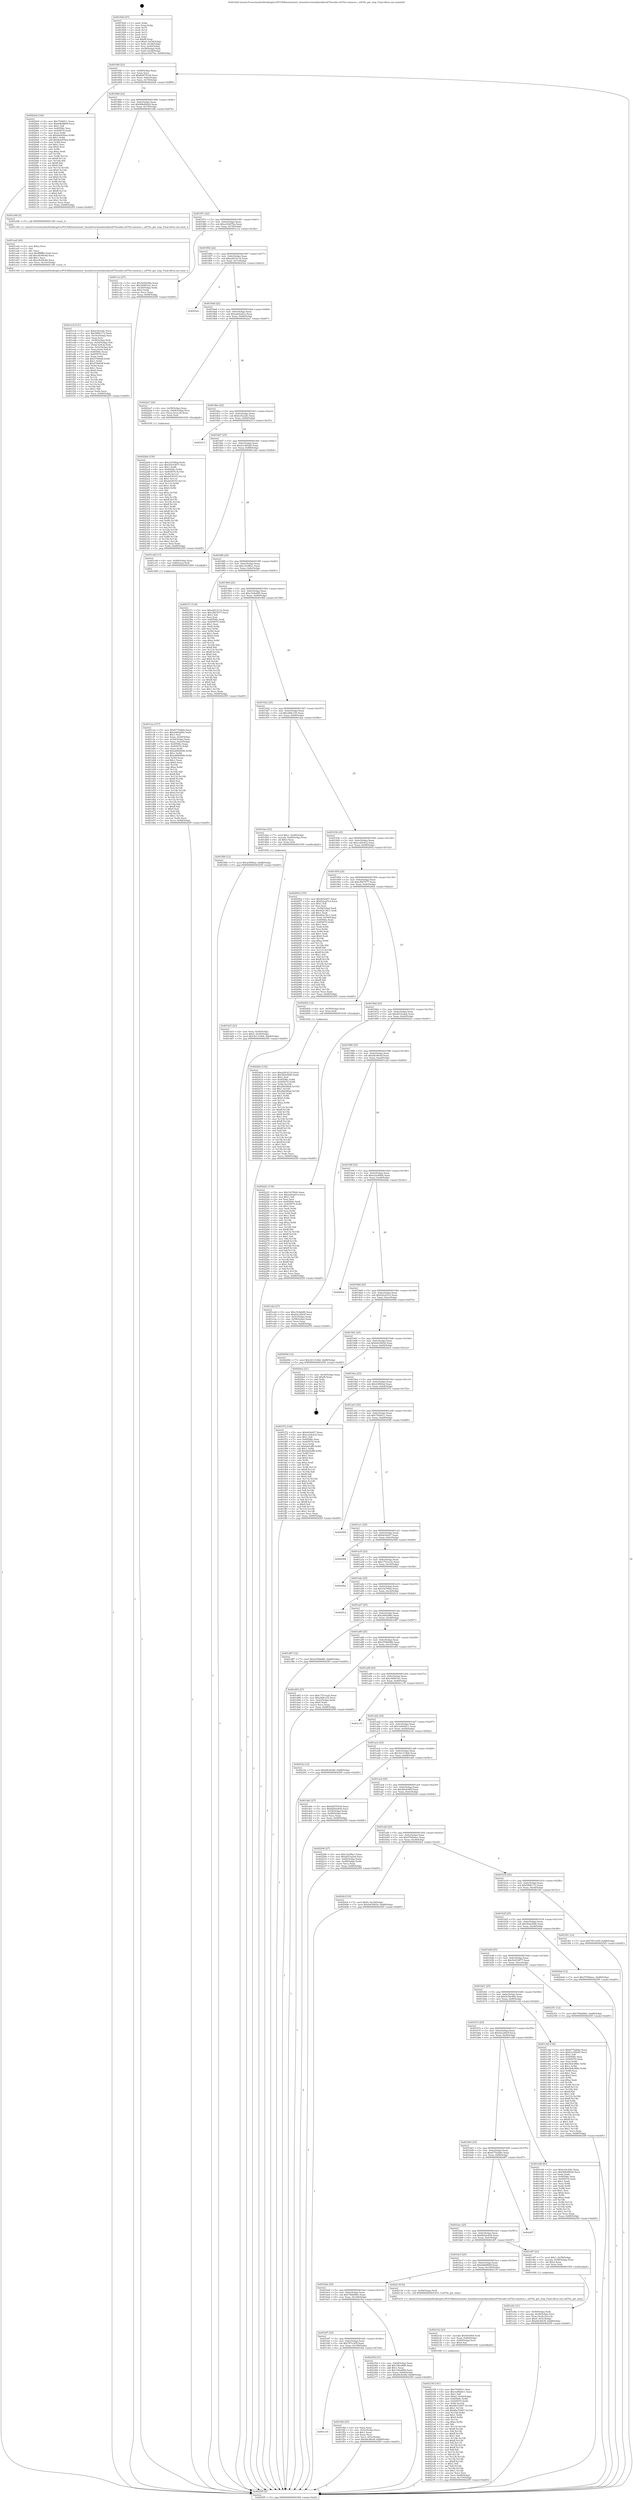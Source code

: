 digraph "0x401820" {
  label = "0x401820 (/mnt/c/Users/mathe/Desktop/tcc/POCII/binaries/extr_linuxdriversmediaradiosi470xradio-si470x-common.c_si470x_get_step_Final-ollvm.out::main(0))"
  labelloc = "t"
  node[shape=record]

  Entry [label="",width=0.3,height=0.3,shape=circle,fillcolor=black,style=filled]
  "0x40184f" [label="{
     0x40184f [23]\l
     | [instrs]\l
     &nbsp;&nbsp;0x40184f \<+3\>: mov -0x68(%rbp),%eax\l
     &nbsp;&nbsp;0x401852 \<+2\>: mov %eax,%ecx\l
     &nbsp;&nbsp;0x401854 \<+6\>: sub $0x82878104,%ecx\l
     &nbsp;&nbsp;0x40185a \<+3\>: mov %eax,-0x6c(%rbp)\l
     &nbsp;&nbsp;0x40185d \<+3\>: mov %ecx,-0x70(%rbp)\l
     &nbsp;&nbsp;0x401860 \<+6\>: je 00000000004020a9 \<main+0x889\>\l
  }"]
  "0x4020a9" [label="{
     0x4020a9 [144]\l
     | [instrs]\l
     &nbsp;&nbsp;0x4020a9 \<+5\>: mov $0x7544911,%eax\l
     &nbsp;&nbsp;0x4020ae \<+5\>: mov $0x6db9860f,%ecx\l
     &nbsp;&nbsp;0x4020b3 \<+2\>: mov $0x1,%dl\l
     &nbsp;&nbsp;0x4020b5 \<+7\>: mov 0x40506c,%esi\l
     &nbsp;&nbsp;0x4020bc \<+7\>: mov 0x405070,%edi\l
     &nbsp;&nbsp;0x4020c3 \<+3\>: mov %esi,%r8d\l
     &nbsp;&nbsp;0x4020c6 \<+7\>: sub $0x8eb450ea,%r8d\l
     &nbsp;&nbsp;0x4020cd \<+4\>: sub $0x1,%r8d\l
     &nbsp;&nbsp;0x4020d1 \<+7\>: add $0x8eb450ea,%r8d\l
     &nbsp;&nbsp;0x4020d8 \<+4\>: imul %r8d,%esi\l
     &nbsp;&nbsp;0x4020dc \<+3\>: and $0x1,%esi\l
     &nbsp;&nbsp;0x4020df \<+3\>: cmp $0x0,%esi\l
     &nbsp;&nbsp;0x4020e2 \<+4\>: sete %r9b\l
     &nbsp;&nbsp;0x4020e6 \<+3\>: cmp $0xa,%edi\l
     &nbsp;&nbsp;0x4020e9 \<+4\>: setl %r10b\l
     &nbsp;&nbsp;0x4020ed \<+3\>: mov %r9b,%r11b\l
     &nbsp;&nbsp;0x4020f0 \<+4\>: xor $0xff,%r11b\l
     &nbsp;&nbsp;0x4020f4 \<+3\>: mov %r10b,%bl\l
     &nbsp;&nbsp;0x4020f7 \<+3\>: xor $0xff,%bl\l
     &nbsp;&nbsp;0x4020fa \<+3\>: xor $0x0,%dl\l
     &nbsp;&nbsp;0x4020fd \<+3\>: mov %r11b,%r14b\l
     &nbsp;&nbsp;0x402100 \<+4\>: and $0x0,%r14b\l
     &nbsp;&nbsp;0x402104 \<+3\>: and %dl,%r9b\l
     &nbsp;&nbsp;0x402107 \<+3\>: mov %bl,%r15b\l
     &nbsp;&nbsp;0x40210a \<+4\>: and $0x0,%r15b\l
     &nbsp;&nbsp;0x40210e \<+3\>: and %dl,%r10b\l
     &nbsp;&nbsp;0x402111 \<+3\>: or %r9b,%r14b\l
     &nbsp;&nbsp;0x402114 \<+3\>: or %r10b,%r15b\l
     &nbsp;&nbsp;0x402117 \<+3\>: xor %r15b,%r14b\l
     &nbsp;&nbsp;0x40211a \<+3\>: or %bl,%r11b\l
     &nbsp;&nbsp;0x40211d \<+4\>: xor $0xff,%r11b\l
     &nbsp;&nbsp;0x402121 \<+3\>: or $0x0,%dl\l
     &nbsp;&nbsp;0x402124 \<+3\>: and %dl,%r11b\l
     &nbsp;&nbsp;0x402127 \<+3\>: or %r11b,%r14b\l
     &nbsp;&nbsp;0x40212a \<+4\>: test $0x1,%r14b\l
     &nbsp;&nbsp;0x40212e \<+3\>: cmovne %ecx,%eax\l
     &nbsp;&nbsp;0x402131 \<+3\>: mov %eax,-0x68(%rbp)\l
     &nbsp;&nbsp;0x402134 \<+5\>: jmp 00000000004025f5 \<main+0xdd5\>\l
  }"]
  "0x401866" [label="{
     0x401866 [22]\l
     | [instrs]\l
     &nbsp;&nbsp;0x401866 \<+5\>: jmp 000000000040186b \<main+0x4b\>\l
     &nbsp;&nbsp;0x40186b \<+3\>: mov -0x6c(%rbp),%eax\l
     &nbsp;&nbsp;0x40186e \<+5\>: sub $0x90bd942d,%eax\l
     &nbsp;&nbsp;0x401873 \<+3\>: mov %eax,-0x74(%rbp)\l
     &nbsp;&nbsp;0x401876 \<+6\>: je 0000000000401e9b \<main+0x67b\>\l
  }"]
  Exit [label="",width=0.3,height=0.3,shape=circle,fillcolor=black,style=filled,peripheries=2]
  "0x401e9b" [label="{
     0x401e9b [5]\l
     | [instrs]\l
     &nbsp;&nbsp;0x401e9b \<+5\>: call 0000000000401160 \<next_i\>\l
     | [calls]\l
     &nbsp;&nbsp;0x401160 \{1\} (/mnt/c/Users/mathe/Desktop/tcc/POCII/binaries/extr_linuxdriversmediaradiosi470xradio-si470x-common.c_si470x_get_step_Final-ollvm.out::next_i)\l
  }"]
  "0x40187c" [label="{
     0x40187c [22]\l
     | [instrs]\l
     &nbsp;&nbsp;0x40187c \<+5\>: jmp 0000000000401881 \<main+0x61\>\l
     &nbsp;&nbsp;0x401881 \<+3\>: mov -0x6c(%rbp),%eax\l
     &nbsp;&nbsp;0x401884 \<+5\>: sub $0xa162076a,%eax\l
     &nbsp;&nbsp;0x401889 \<+3\>: mov %eax,-0x78(%rbp)\l
     &nbsp;&nbsp;0x40188c \<+6\>: je 0000000000401c1a \<main+0x3fa\>\l
  }"]
  "0x40240e" [label="{
     0x40240e [152]\l
     | [instrs]\l
     &nbsp;&nbsp;0x40240e \<+5\>: mov $0xa281411b,%ecx\l
     &nbsp;&nbsp;0x402413 \<+5\>: mov $0x5b4a5f46,%edx\l
     &nbsp;&nbsp;0x402418 \<+3\>: mov $0x1,%sil\l
     &nbsp;&nbsp;0x40241b \<+8\>: mov 0x40506c,%r8d\l
     &nbsp;&nbsp;0x402423 \<+8\>: mov 0x405070,%r9d\l
     &nbsp;&nbsp;0x40242b \<+3\>: mov %r8d,%r10d\l
     &nbsp;&nbsp;0x40242e \<+7\>: add $0x28d38fa6,%r10d\l
     &nbsp;&nbsp;0x402435 \<+4\>: sub $0x1,%r10d\l
     &nbsp;&nbsp;0x402439 \<+7\>: sub $0x28d38fa6,%r10d\l
     &nbsp;&nbsp;0x402440 \<+4\>: imul %r10d,%r8d\l
     &nbsp;&nbsp;0x402444 \<+4\>: and $0x1,%r8d\l
     &nbsp;&nbsp;0x402448 \<+4\>: cmp $0x0,%r8d\l
     &nbsp;&nbsp;0x40244c \<+4\>: sete %r11b\l
     &nbsp;&nbsp;0x402450 \<+4\>: cmp $0xa,%r9d\l
     &nbsp;&nbsp;0x402454 \<+3\>: setl %bl\l
     &nbsp;&nbsp;0x402457 \<+3\>: mov %r11b,%r14b\l
     &nbsp;&nbsp;0x40245a \<+4\>: xor $0xff,%r14b\l
     &nbsp;&nbsp;0x40245e \<+3\>: mov %bl,%r15b\l
     &nbsp;&nbsp;0x402461 \<+4\>: xor $0xff,%r15b\l
     &nbsp;&nbsp;0x402465 \<+4\>: xor $0x1,%sil\l
     &nbsp;&nbsp;0x402469 \<+3\>: mov %r14b,%r12b\l
     &nbsp;&nbsp;0x40246c \<+4\>: and $0xff,%r12b\l
     &nbsp;&nbsp;0x402470 \<+3\>: and %sil,%r11b\l
     &nbsp;&nbsp;0x402473 \<+3\>: mov %r15b,%r13b\l
     &nbsp;&nbsp;0x402476 \<+4\>: and $0xff,%r13b\l
     &nbsp;&nbsp;0x40247a \<+3\>: and %sil,%bl\l
     &nbsp;&nbsp;0x40247d \<+3\>: or %r11b,%r12b\l
     &nbsp;&nbsp;0x402480 \<+3\>: or %bl,%r13b\l
     &nbsp;&nbsp;0x402483 \<+3\>: xor %r13b,%r12b\l
     &nbsp;&nbsp;0x402486 \<+3\>: or %r15b,%r14b\l
     &nbsp;&nbsp;0x402489 \<+4\>: xor $0xff,%r14b\l
     &nbsp;&nbsp;0x40248d \<+4\>: or $0x1,%sil\l
     &nbsp;&nbsp;0x402491 \<+3\>: and %sil,%r14b\l
     &nbsp;&nbsp;0x402494 \<+3\>: or %r14b,%r12b\l
     &nbsp;&nbsp;0x402497 \<+4\>: test $0x1,%r12b\l
     &nbsp;&nbsp;0x40249b \<+3\>: cmovne %edx,%ecx\l
     &nbsp;&nbsp;0x40249e \<+3\>: mov %ecx,-0x68(%rbp)\l
     &nbsp;&nbsp;0x4024a1 \<+5\>: jmp 00000000004025f5 \<main+0xdd5\>\l
  }"]
  "0x401c1a" [label="{
     0x401c1a [27]\l
     | [instrs]\l
     &nbsp;&nbsp;0x401c1a \<+5\>: mov $0x5e50e48e,%eax\l
     &nbsp;&nbsp;0x401c1f \<+5\>: mov $0x340f01d1,%ecx\l
     &nbsp;&nbsp;0x401c24 \<+3\>: mov -0x30(%rbp),%edx\l
     &nbsp;&nbsp;0x401c27 \<+3\>: cmp $0x2,%edx\l
     &nbsp;&nbsp;0x401c2a \<+3\>: cmovne %ecx,%eax\l
     &nbsp;&nbsp;0x401c2d \<+3\>: mov %eax,-0x68(%rbp)\l
     &nbsp;&nbsp;0x401c30 \<+5\>: jmp 00000000004025f5 \<main+0xdd5\>\l
  }"]
  "0x401892" [label="{
     0x401892 [22]\l
     | [instrs]\l
     &nbsp;&nbsp;0x401892 \<+5\>: jmp 0000000000401897 \<main+0x77\>\l
     &nbsp;&nbsp;0x401897 \<+3\>: mov -0x6c(%rbp),%eax\l
     &nbsp;&nbsp;0x40189a \<+5\>: sub $0xa281411b,%eax\l
     &nbsp;&nbsp;0x40189f \<+3\>: mov %eax,-0x7c(%rbp)\l
     &nbsp;&nbsp;0x4018a2 \<+6\>: je 00000000004025e2 \<main+0xdc2\>\l
  }"]
  "0x4025f5" [label="{
     0x4025f5 [5]\l
     | [instrs]\l
     &nbsp;&nbsp;0x4025f5 \<+5\>: jmp 000000000040184f \<main+0x2f\>\l
  }"]
  "0x401820" [label="{
     0x401820 [47]\l
     | [instrs]\l
     &nbsp;&nbsp;0x401820 \<+1\>: push %rbp\l
     &nbsp;&nbsp;0x401821 \<+3\>: mov %rsp,%rbp\l
     &nbsp;&nbsp;0x401824 \<+2\>: push %r15\l
     &nbsp;&nbsp;0x401826 \<+2\>: push %r14\l
     &nbsp;&nbsp;0x401828 \<+2\>: push %r13\l
     &nbsp;&nbsp;0x40182a \<+2\>: push %r12\l
     &nbsp;&nbsp;0x40182c \<+1\>: push %rbx\l
     &nbsp;&nbsp;0x40182d \<+7\>: sub $0xf8,%rsp\l
     &nbsp;&nbsp;0x401834 \<+7\>: movl $0x0,-0x34(%rbp)\l
     &nbsp;&nbsp;0x40183b \<+3\>: mov %edi,-0x38(%rbp)\l
     &nbsp;&nbsp;0x40183e \<+4\>: mov %rsi,-0x40(%rbp)\l
     &nbsp;&nbsp;0x401842 \<+3\>: mov -0x38(%rbp),%edi\l
     &nbsp;&nbsp;0x401845 \<+3\>: mov %edi,-0x30(%rbp)\l
     &nbsp;&nbsp;0x401848 \<+7\>: movl $0xa162076a,-0x68(%rbp)\l
  }"]
  "0x4022bb" [label="{
     0x4022bb [150]\l
     | [instrs]\l
     &nbsp;&nbsp;0x4022bb \<+5\>: mov $0x1fa76feb,%edx\l
     &nbsp;&nbsp;0x4022c0 \<+5\>: mov $0x5e033877,%esi\l
     &nbsp;&nbsp;0x4022c5 \<+3\>: mov $0x1,%r8b\l
     &nbsp;&nbsp;0x4022c8 \<+8\>: mov 0x40506c,%r9d\l
     &nbsp;&nbsp;0x4022d0 \<+8\>: mov 0x405070,%r10d\l
     &nbsp;&nbsp;0x4022d8 \<+3\>: mov %r9d,%r11d\l
     &nbsp;&nbsp;0x4022db \<+7\>: add $0xb439193,%r11d\l
     &nbsp;&nbsp;0x4022e2 \<+4\>: sub $0x1,%r11d\l
     &nbsp;&nbsp;0x4022e6 \<+7\>: sub $0xb439193,%r11d\l
     &nbsp;&nbsp;0x4022ed \<+4\>: imul %r11d,%r9d\l
     &nbsp;&nbsp;0x4022f1 \<+4\>: and $0x1,%r9d\l
     &nbsp;&nbsp;0x4022f5 \<+4\>: cmp $0x0,%r9d\l
     &nbsp;&nbsp;0x4022f9 \<+3\>: sete %bl\l
     &nbsp;&nbsp;0x4022fc \<+4\>: cmp $0xa,%r10d\l
     &nbsp;&nbsp;0x402300 \<+4\>: setl %r14b\l
     &nbsp;&nbsp;0x402304 \<+3\>: mov %bl,%r15b\l
     &nbsp;&nbsp;0x402307 \<+4\>: xor $0xff,%r15b\l
     &nbsp;&nbsp;0x40230b \<+3\>: mov %r14b,%r12b\l
     &nbsp;&nbsp;0x40230e \<+4\>: xor $0xff,%r12b\l
     &nbsp;&nbsp;0x402312 \<+4\>: xor $0x1,%r8b\l
     &nbsp;&nbsp;0x402316 \<+3\>: mov %r15b,%r13b\l
     &nbsp;&nbsp;0x402319 \<+4\>: and $0xff,%r13b\l
     &nbsp;&nbsp;0x40231d \<+3\>: and %r8b,%bl\l
     &nbsp;&nbsp;0x402320 \<+3\>: mov %r12b,%al\l
     &nbsp;&nbsp;0x402323 \<+2\>: and $0xff,%al\l
     &nbsp;&nbsp;0x402325 \<+3\>: and %r8b,%r14b\l
     &nbsp;&nbsp;0x402328 \<+3\>: or %bl,%r13b\l
     &nbsp;&nbsp;0x40232b \<+3\>: or %r14b,%al\l
     &nbsp;&nbsp;0x40232e \<+3\>: xor %al,%r13b\l
     &nbsp;&nbsp;0x402331 \<+3\>: or %r12b,%r15b\l
     &nbsp;&nbsp;0x402334 \<+4\>: xor $0xff,%r15b\l
     &nbsp;&nbsp;0x402338 \<+4\>: or $0x1,%r8b\l
     &nbsp;&nbsp;0x40233c \<+3\>: and %r8b,%r15b\l
     &nbsp;&nbsp;0x40233f \<+3\>: or %r15b,%r13b\l
     &nbsp;&nbsp;0x402342 \<+4\>: test $0x1,%r13b\l
     &nbsp;&nbsp;0x402346 \<+3\>: cmovne %esi,%edx\l
     &nbsp;&nbsp;0x402349 \<+3\>: mov %edx,-0x68(%rbp)\l
     &nbsp;&nbsp;0x40234c \<+5\>: jmp 00000000004025f5 \<main+0xdd5\>\l
  }"]
  "0x4025e2" [label="{
     0x4025e2\l
  }", style=dashed]
  "0x4018a8" [label="{
     0x4018a8 [22]\l
     | [instrs]\l
     &nbsp;&nbsp;0x4018a8 \<+5\>: jmp 00000000004018ad \<main+0x8d\>\l
     &nbsp;&nbsp;0x4018ad \<+3\>: mov -0x6c(%rbp),%eax\l
     &nbsp;&nbsp;0x4018b0 \<+5\>: sub $0xae62a61a,%eax\l
     &nbsp;&nbsp;0x4018b5 \<+3\>: mov %eax,-0x80(%rbp)\l
     &nbsp;&nbsp;0x4018b8 \<+6\>: je 00000000004022a7 \<main+0xa87\>\l
  }"]
  "0x402159" [label="{
     0x402159 [161]\l
     | [instrs]\l
     &nbsp;&nbsp;0x402159 \<+5\>: mov $0x7544911,%esi\l
     &nbsp;&nbsp;0x40215e \<+5\>: mov $0x3a90dd11,%ecx\l
     &nbsp;&nbsp;0x402163 \<+2\>: mov $0x1,%dl\l
     &nbsp;&nbsp;0x402165 \<+7\>: movl $0x0,-0x64(%rbp)\l
     &nbsp;&nbsp;0x40216c \<+8\>: mov 0x40506c,%r8d\l
     &nbsp;&nbsp;0x402174 \<+8\>: mov 0x405070,%r9d\l
     &nbsp;&nbsp;0x40217c \<+3\>: mov %r8d,%r10d\l
     &nbsp;&nbsp;0x40217f \<+7\>: sub $0x6bc53907,%r10d\l
     &nbsp;&nbsp;0x402186 \<+4\>: sub $0x1,%r10d\l
     &nbsp;&nbsp;0x40218a \<+7\>: add $0x6bc53907,%r10d\l
     &nbsp;&nbsp;0x402191 \<+4\>: imul %r10d,%r8d\l
     &nbsp;&nbsp;0x402195 \<+4\>: and $0x1,%r8d\l
     &nbsp;&nbsp;0x402199 \<+4\>: cmp $0x0,%r8d\l
     &nbsp;&nbsp;0x40219d \<+4\>: sete %r11b\l
     &nbsp;&nbsp;0x4021a1 \<+4\>: cmp $0xa,%r9d\l
     &nbsp;&nbsp;0x4021a5 \<+3\>: setl %bl\l
     &nbsp;&nbsp;0x4021a8 \<+3\>: mov %r11b,%r14b\l
     &nbsp;&nbsp;0x4021ab \<+4\>: xor $0xff,%r14b\l
     &nbsp;&nbsp;0x4021af \<+3\>: mov %bl,%r15b\l
     &nbsp;&nbsp;0x4021b2 \<+4\>: xor $0xff,%r15b\l
     &nbsp;&nbsp;0x4021b6 \<+3\>: xor $0x1,%dl\l
     &nbsp;&nbsp;0x4021b9 \<+3\>: mov %r14b,%r12b\l
     &nbsp;&nbsp;0x4021bc \<+4\>: and $0xff,%r12b\l
     &nbsp;&nbsp;0x4021c0 \<+3\>: and %dl,%r11b\l
     &nbsp;&nbsp;0x4021c3 \<+3\>: mov %r15b,%r13b\l
     &nbsp;&nbsp;0x4021c6 \<+4\>: and $0xff,%r13b\l
     &nbsp;&nbsp;0x4021ca \<+2\>: and %dl,%bl\l
     &nbsp;&nbsp;0x4021cc \<+3\>: or %r11b,%r12b\l
     &nbsp;&nbsp;0x4021cf \<+3\>: or %bl,%r13b\l
     &nbsp;&nbsp;0x4021d2 \<+3\>: xor %r13b,%r12b\l
     &nbsp;&nbsp;0x4021d5 \<+3\>: or %r15b,%r14b\l
     &nbsp;&nbsp;0x4021d8 \<+4\>: xor $0xff,%r14b\l
     &nbsp;&nbsp;0x4021dc \<+3\>: or $0x1,%dl\l
     &nbsp;&nbsp;0x4021df \<+3\>: and %dl,%r14b\l
     &nbsp;&nbsp;0x4021e2 \<+3\>: or %r14b,%r12b\l
     &nbsp;&nbsp;0x4021e5 \<+4\>: test $0x1,%r12b\l
     &nbsp;&nbsp;0x4021e9 \<+3\>: cmovne %ecx,%esi\l
     &nbsp;&nbsp;0x4021ec \<+3\>: mov %esi,-0x68(%rbp)\l
     &nbsp;&nbsp;0x4021ef \<+6\>: mov %eax,-0x110(%rbp)\l
     &nbsp;&nbsp;0x4021f5 \<+5\>: jmp 00000000004025f5 \<main+0xdd5\>\l
  }"]
  "0x4022a7" [label="{
     0x4022a7 [20]\l
     | [instrs]\l
     &nbsp;&nbsp;0x4022a7 \<+4\>: mov -0x50(%rbp),%rax\l
     &nbsp;&nbsp;0x4022ab \<+4\>: movslq -0x64(%rbp),%rcx\l
     &nbsp;&nbsp;0x4022af \<+4\>: mov (%rax,%rcx,8),%rax\l
     &nbsp;&nbsp;0x4022b3 \<+3\>: mov %rax,%rdi\l
     &nbsp;&nbsp;0x4022b6 \<+5\>: call 0000000000401030 \<free@plt\>\l
     | [calls]\l
     &nbsp;&nbsp;0x401030 \{1\} (unknown)\l
  }"]
  "0x4018be" [label="{
     0x4018be [25]\l
     | [instrs]\l
     &nbsp;&nbsp;0x4018be \<+5\>: jmp 00000000004018c3 \<main+0xa3\>\l
     &nbsp;&nbsp;0x4018c3 \<+3\>: mov -0x6c(%rbp),%eax\l
     &nbsp;&nbsp;0x4018c6 \<+5\>: sub $0xb18c22fc,%eax\l
     &nbsp;&nbsp;0x4018cb \<+6\>: mov %eax,-0x84(%rbp)\l
     &nbsp;&nbsp;0x4018d1 \<+6\>: je 0000000000402513 \<main+0xcf3\>\l
  }"]
  "0x402142" [label="{
     0x402142 [23]\l
     | [instrs]\l
     &nbsp;&nbsp;0x402142 \<+10\>: movabs $0x4030b6,%rdi\l
     &nbsp;&nbsp;0x40214c \<+3\>: mov %eax,-0x60(%rbp)\l
     &nbsp;&nbsp;0x40214f \<+3\>: mov -0x60(%rbp),%esi\l
     &nbsp;&nbsp;0x402152 \<+2\>: mov $0x0,%al\l
     &nbsp;&nbsp;0x402154 \<+5\>: call 0000000000401040 \<printf@plt\>\l
     | [calls]\l
     &nbsp;&nbsp;0x401040 \{1\} (unknown)\l
  }"]
  "0x402513" [label="{
     0x402513\l
  }", style=dashed]
  "0x4018d7" [label="{
     0x4018d7 [25]\l
     | [instrs]\l
     &nbsp;&nbsp;0x4018d7 \<+5\>: jmp 00000000004018dc \<main+0xbc\>\l
     &nbsp;&nbsp;0x4018dc \<+3\>: mov -0x6c(%rbp),%eax\l
     &nbsp;&nbsp;0x4018df \<+5\>: sub $0xb1c492d5,%eax\l
     &nbsp;&nbsp;0x4018e4 \<+6\>: mov %eax,-0x88(%rbp)\l
     &nbsp;&nbsp;0x4018ea \<+6\>: je 0000000000401cdd \<main+0x4bd\>\l
  }"]
  "0x401c10" [label="{
     0x401c10\l
  }", style=dashed]
  "0x401cdd" [label="{
     0x401cdd [13]\l
     | [instrs]\l
     &nbsp;&nbsp;0x401cdd \<+4\>: mov -0x40(%rbp),%rax\l
     &nbsp;&nbsp;0x401ce1 \<+4\>: mov 0x8(%rax),%rdi\l
     &nbsp;&nbsp;0x401ce5 \<+5\>: call 0000000000401060 \<atoi@plt\>\l
     | [calls]\l
     &nbsp;&nbsp;0x401060 \{1\} (unknown)\l
  }"]
  "0x4018f0" [label="{
     0x4018f0 [25]\l
     | [instrs]\l
     &nbsp;&nbsp;0x4018f0 \<+5\>: jmp 00000000004018f5 \<main+0xd5\>\l
     &nbsp;&nbsp;0x4018f5 \<+3\>: mov -0x6c(%rbp),%eax\l
     &nbsp;&nbsp;0x4018f8 \<+5\>: sub $0xc3a3f6a1,%eax\l
     &nbsp;&nbsp;0x4018fd \<+6\>: mov %eax,-0x8c(%rbp)\l
     &nbsp;&nbsp;0x401903 \<+6\>: je 000000000040237c \<main+0xb5c\>\l
  }"]
  "0x401f4d" [label="{
     0x401f4d [25]\l
     | [instrs]\l
     &nbsp;&nbsp;0x401f4d \<+2\>: xor %eax,%eax\l
     &nbsp;&nbsp;0x401f4f \<+3\>: mov -0x5c(%rbp),%ecx\l
     &nbsp;&nbsp;0x401f52 \<+3\>: sub $0x1,%eax\l
     &nbsp;&nbsp;0x401f55 \<+2\>: sub %eax,%ecx\l
     &nbsp;&nbsp;0x401f57 \<+3\>: mov %ecx,-0x5c(%rbp)\l
     &nbsp;&nbsp;0x401f5a \<+7\>: movl $0xd4c96c0f,-0x68(%rbp)\l
     &nbsp;&nbsp;0x401f61 \<+5\>: jmp 00000000004025f5 \<main+0xdd5\>\l
  }"]
  "0x40237c" [label="{
     0x40237c [134]\l
     | [instrs]\l
     &nbsp;&nbsp;0x40237c \<+5\>: mov $0xa281411b,%eax\l
     &nbsp;&nbsp;0x402381 \<+5\>: mov $0xcf927077,%ecx\l
     &nbsp;&nbsp;0x402386 \<+2\>: mov $0x1,%dl\l
     &nbsp;&nbsp;0x402388 \<+2\>: xor %esi,%esi\l
     &nbsp;&nbsp;0x40238a \<+7\>: mov 0x40506c,%edi\l
     &nbsp;&nbsp;0x402391 \<+8\>: mov 0x405070,%r8d\l
     &nbsp;&nbsp;0x402399 \<+3\>: sub $0x1,%esi\l
     &nbsp;&nbsp;0x40239c \<+3\>: mov %edi,%r9d\l
     &nbsp;&nbsp;0x40239f \<+3\>: add %esi,%r9d\l
     &nbsp;&nbsp;0x4023a2 \<+4\>: imul %r9d,%edi\l
     &nbsp;&nbsp;0x4023a6 \<+3\>: and $0x1,%edi\l
     &nbsp;&nbsp;0x4023a9 \<+3\>: cmp $0x0,%edi\l
     &nbsp;&nbsp;0x4023ac \<+4\>: sete %r10b\l
     &nbsp;&nbsp;0x4023b0 \<+4\>: cmp $0xa,%r8d\l
     &nbsp;&nbsp;0x4023b4 \<+4\>: setl %r11b\l
     &nbsp;&nbsp;0x4023b8 \<+3\>: mov %r10b,%bl\l
     &nbsp;&nbsp;0x4023bb \<+3\>: xor $0xff,%bl\l
     &nbsp;&nbsp;0x4023be \<+3\>: mov %r11b,%r14b\l
     &nbsp;&nbsp;0x4023c1 \<+4\>: xor $0xff,%r14b\l
     &nbsp;&nbsp;0x4023c5 \<+3\>: xor $0x0,%dl\l
     &nbsp;&nbsp;0x4023c8 \<+3\>: mov %bl,%r15b\l
     &nbsp;&nbsp;0x4023cb \<+4\>: and $0x0,%r15b\l
     &nbsp;&nbsp;0x4023cf \<+3\>: and %dl,%r10b\l
     &nbsp;&nbsp;0x4023d2 \<+3\>: mov %r14b,%r12b\l
     &nbsp;&nbsp;0x4023d5 \<+4\>: and $0x0,%r12b\l
     &nbsp;&nbsp;0x4023d9 \<+3\>: and %dl,%r11b\l
     &nbsp;&nbsp;0x4023dc \<+3\>: or %r10b,%r15b\l
     &nbsp;&nbsp;0x4023df \<+3\>: or %r11b,%r12b\l
     &nbsp;&nbsp;0x4023e2 \<+3\>: xor %r12b,%r15b\l
     &nbsp;&nbsp;0x4023e5 \<+3\>: or %r14b,%bl\l
     &nbsp;&nbsp;0x4023e8 \<+3\>: xor $0xff,%bl\l
     &nbsp;&nbsp;0x4023eb \<+3\>: or $0x0,%dl\l
     &nbsp;&nbsp;0x4023ee \<+2\>: and %dl,%bl\l
     &nbsp;&nbsp;0x4023f0 \<+3\>: or %bl,%r15b\l
     &nbsp;&nbsp;0x4023f3 \<+4\>: test $0x1,%r15b\l
     &nbsp;&nbsp;0x4023f7 \<+3\>: cmovne %ecx,%eax\l
     &nbsp;&nbsp;0x4023fa \<+3\>: mov %eax,-0x68(%rbp)\l
     &nbsp;&nbsp;0x4023fd \<+5\>: jmp 00000000004025f5 \<main+0xdd5\>\l
  }"]
  "0x401909" [label="{
     0x401909 [25]\l
     | [instrs]\l
     &nbsp;&nbsp;0x401909 \<+5\>: jmp 000000000040190e \<main+0xee\>\l
     &nbsp;&nbsp;0x40190e \<+3\>: mov -0x6c(%rbp),%eax\l
     &nbsp;&nbsp;0x401911 \<+5\>: sub $0xc5c8a680,%eax\l
     &nbsp;&nbsp;0x401916 \<+6\>: mov %eax,-0x90(%rbp)\l
     &nbsp;&nbsp;0x40191c \<+6\>: je 0000000000401f66 \<main+0x746\>\l
  }"]
  "0x401bf7" [label="{
     0x401bf7 [25]\l
     | [instrs]\l
     &nbsp;&nbsp;0x401bf7 \<+5\>: jmp 0000000000401bfc \<main+0x3dc\>\l
     &nbsp;&nbsp;0x401bfc \<+3\>: mov -0x6c(%rbp),%eax\l
     &nbsp;&nbsp;0x401bff \<+5\>: sub $0x787cc65f,%eax\l
     &nbsp;&nbsp;0x401c04 \<+6\>: mov %eax,-0x108(%rbp)\l
     &nbsp;&nbsp;0x401c0a \<+6\>: je 0000000000401f4d \<main+0x72d\>\l
  }"]
  "0x401f66" [label="{
     0x401f66 [12]\l
     | [instrs]\l
     &nbsp;&nbsp;0x401f66 \<+7\>: movl $0x23890a2,-0x68(%rbp)\l
     &nbsp;&nbsp;0x401f6d \<+5\>: jmp 00000000004025f5 \<main+0xdd5\>\l
  }"]
  "0x401922" [label="{
     0x401922 [25]\l
     | [instrs]\l
     &nbsp;&nbsp;0x401922 \<+5\>: jmp 0000000000401927 \<main+0x107\>\l
     &nbsp;&nbsp;0x401927 \<+3\>: mov -0x6c(%rbp),%eax\l
     &nbsp;&nbsp;0x40192a \<+5\>: sub $0xc8f4cc55,%eax\l
     &nbsp;&nbsp;0x40192f \<+6\>: mov %eax,-0x94(%rbp)\l
     &nbsp;&nbsp;0x401935 \<+6\>: je 0000000000401dae \<main+0x58e\>\l
  }"]
  "0x40235d" [label="{
     0x40235d [31]\l
     | [instrs]\l
     &nbsp;&nbsp;0x40235d \<+3\>: mov -0x64(%rbp),%eax\l
     &nbsp;&nbsp;0x402360 \<+5\>: add $0x19fca868,%eax\l
     &nbsp;&nbsp;0x402365 \<+3\>: add $0x1,%eax\l
     &nbsp;&nbsp;0x402368 \<+5\>: sub $0x19fca868,%eax\l
     &nbsp;&nbsp;0x40236d \<+3\>: mov %eax,-0x64(%rbp)\l
     &nbsp;&nbsp;0x402370 \<+7\>: movl $0x48c8c84f,-0x68(%rbp)\l
     &nbsp;&nbsp;0x402377 \<+5\>: jmp 00000000004025f5 \<main+0xdd5\>\l
  }"]
  "0x401dae" [label="{
     0x401dae [23]\l
     | [instrs]\l
     &nbsp;&nbsp;0x401dae \<+7\>: movl $0x1,-0x48(%rbp)\l
     &nbsp;&nbsp;0x401db5 \<+4\>: movslq -0x48(%rbp),%rax\l
     &nbsp;&nbsp;0x401db9 \<+4\>: shl $0x3,%rax\l
     &nbsp;&nbsp;0x401dbd \<+3\>: mov %rax,%rdi\l
     &nbsp;&nbsp;0x401dc0 \<+5\>: call 0000000000401050 \<malloc@plt\>\l
     | [calls]\l
     &nbsp;&nbsp;0x401050 \{1\} (unknown)\l
  }"]
  "0x40193b" [label="{
     0x40193b [25]\l
     | [instrs]\l
     &nbsp;&nbsp;0x40193b \<+5\>: jmp 0000000000401940 \<main+0x120\>\l
     &nbsp;&nbsp;0x401940 \<+3\>: mov -0x6c(%rbp),%eax\l
     &nbsp;&nbsp;0x401943 \<+5\>: sub $0xcc20c4c2,%eax\l
     &nbsp;&nbsp;0x401948 \<+6\>: mov %eax,-0x98(%rbp)\l
     &nbsp;&nbsp;0x40194e \<+6\>: je 0000000000402002 \<main+0x7e2\>\l
  }"]
  "0x401bde" [label="{
     0x401bde [25]\l
     | [instrs]\l
     &nbsp;&nbsp;0x401bde \<+5\>: jmp 0000000000401be3 \<main+0x3c3\>\l
     &nbsp;&nbsp;0x401be3 \<+3\>: mov -0x6c(%rbp),%eax\l
     &nbsp;&nbsp;0x401be6 \<+5\>: sub $0x75bb080c,%eax\l
     &nbsp;&nbsp;0x401beb \<+6\>: mov %eax,-0x104(%rbp)\l
     &nbsp;&nbsp;0x401bf1 \<+6\>: je 000000000040235d \<main+0xb3d\>\l
  }"]
  "0x402002" [label="{
     0x402002 [155]\l
     | [instrs]\l
     &nbsp;&nbsp;0x402002 \<+5\>: mov $0x9e5eb57,%eax\l
     &nbsp;&nbsp;0x402007 \<+5\>: mov $0xf22e2514,%ecx\l
     &nbsp;&nbsp;0x40200c \<+2\>: mov $0x1,%dl\l
     &nbsp;&nbsp;0x40200e \<+2\>: xor %esi,%esi\l
     &nbsp;&nbsp;0x402010 \<+3\>: mov -0x54(%rbp),%edi\l
     &nbsp;&nbsp;0x402013 \<+6\>: sub $0x942c36c1,%edi\l
     &nbsp;&nbsp;0x402019 \<+3\>: add $0x1,%edi\l
     &nbsp;&nbsp;0x40201c \<+6\>: add $0x942c36c1,%edi\l
     &nbsp;&nbsp;0x402022 \<+3\>: mov %edi,-0x54(%rbp)\l
     &nbsp;&nbsp;0x402025 \<+7\>: mov 0x40506c,%edi\l
     &nbsp;&nbsp;0x40202c \<+8\>: mov 0x405070,%r8d\l
     &nbsp;&nbsp;0x402034 \<+3\>: sub $0x1,%esi\l
     &nbsp;&nbsp;0x402037 \<+3\>: mov %edi,%r9d\l
     &nbsp;&nbsp;0x40203a \<+3\>: add %esi,%r9d\l
     &nbsp;&nbsp;0x40203d \<+4\>: imul %r9d,%edi\l
     &nbsp;&nbsp;0x402041 \<+3\>: and $0x1,%edi\l
     &nbsp;&nbsp;0x402044 \<+3\>: cmp $0x0,%edi\l
     &nbsp;&nbsp;0x402047 \<+4\>: sete %r10b\l
     &nbsp;&nbsp;0x40204b \<+4\>: cmp $0xa,%r8d\l
     &nbsp;&nbsp;0x40204f \<+4\>: setl %r11b\l
     &nbsp;&nbsp;0x402053 \<+3\>: mov %r10b,%bl\l
     &nbsp;&nbsp;0x402056 \<+3\>: xor $0xff,%bl\l
     &nbsp;&nbsp;0x402059 \<+3\>: mov %r11b,%r14b\l
     &nbsp;&nbsp;0x40205c \<+4\>: xor $0xff,%r14b\l
     &nbsp;&nbsp;0x402060 \<+3\>: xor $0x1,%dl\l
     &nbsp;&nbsp;0x402063 \<+3\>: mov %bl,%r15b\l
     &nbsp;&nbsp;0x402066 \<+4\>: and $0xff,%r15b\l
     &nbsp;&nbsp;0x40206a \<+3\>: and %dl,%r10b\l
     &nbsp;&nbsp;0x40206d \<+3\>: mov %r14b,%r12b\l
     &nbsp;&nbsp;0x402070 \<+4\>: and $0xff,%r12b\l
     &nbsp;&nbsp;0x402074 \<+3\>: and %dl,%r11b\l
     &nbsp;&nbsp;0x402077 \<+3\>: or %r10b,%r15b\l
     &nbsp;&nbsp;0x40207a \<+3\>: or %r11b,%r12b\l
     &nbsp;&nbsp;0x40207d \<+3\>: xor %r12b,%r15b\l
     &nbsp;&nbsp;0x402080 \<+3\>: or %r14b,%bl\l
     &nbsp;&nbsp;0x402083 \<+3\>: xor $0xff,%bl\l
     &nbsp;&nbsp;0x402086 \<+3\>: or $0x1,%dl\l
     &nbsp;&nbsp;0x402089 \<+2\>: and %dl,%bl\l
     &nbsp;&nbsp;0x40208b \<+3\>: or %bl,%r15b\l
     &nbsp;&nbsp;0x40208e \<+4\>: test $0x1,%r15b\l
     &nbsp;&nbsp;0x402092 \<+3\>: cmovne %ecx,%eax\l
     &nbsp;&nbsp;0x402095 \<+3\>: mov %eax,-0x68(%rbp)\l
     &nbsp;&nbsp;0x402098 \<+5\>: jmp 00000000004025f5 \<main+0xdd5\>\l
  }"]
  "0x401954" [label="{
     0x401954 [25]\l
     | [instrs]\l
     &nbsp;&nbsp;0x401954 \<+5\>: jmp 0000000000401959 \<main+0x139\>\l
     &nbsp;&nbsp;0x401959 \<+3\>: mov -0x6c(%rbp),%eax\l
     &nbsp;&nbsp;0x40195c \<+5\>: sub $0xcf927077,%eax\l
     &nbsp;&nbsp;0x401961 \<+6\>: mov %eax,-0x9c(%rbp)\l
     &nbsp;&nbsp;0x401967 \<+6\>: je 0000000000402402 \<main+0xbe2\>\l
  }"]
  "0x402139" [label="{
     0x402139 [9]\l
     | [instrs]\l
     &nbsp;&nbsp;0x402139 \<+4\>: mov -0x50(%rbp),%rdi\l
     &nbsp;&nbsp;0x40213d \<+5\>: call 0000000000401410 \<si470x_get_step\>\l
     | [calls]\l
     &nbsp;&nbsp;0x401410 \{1\} (/mnt/c/Users/mathe/Desktop/tcc/POCII/binaries/extr_linuxdriversmediaradiosi470xradio-si470x-common.c_si470x_get_step_Final-ollvm.out::si470x_get_step)\l
  }"]
  "0x402402" [label="{
     0x402402 [12]\l
     | [instrs]\l
     &nbsp;&nbsp;0x402402 \<+4\>: mov -0x50(%rbp),%rax\l
     &nbsp;&nbsp;0x402406 \<+3\>: mov %rax,%rdi\l
     &nbsp;&nbsp;0x402409 \<+5\>: call 0000000000401030 \<free@plt\>\l
     | [calls]\l
     &nbsp;&nbsp;0x401030 \{1\} (unknown)\l
  }"]
  "0x40196d" [label="{
     0x40196d [25]\l
     | [instrs]\l
     &nbsp;&nbsp;0x40196d \<+5\>: jmp 0000000000401972 \<main+0x152\>\l
     &nbsp;&nbsp;0x401972 \<+3\>: mov -0x6c(%rbp),%eax\l
     &nbsp;&nbsp;0x401975 \<+5\>: sub $0xd033a2e6,%eax\l
     &nbsp;&nbsp;0x40197a \<+6\>: mov %eax,-0xa0(%rbp)\l
     &nbsp;&nbsp;0x401980 \<+6\>: je 0000000000402221 \<main+0xa01\>\l
  }"]
  "0x401ec8" [label="{
     0x401ec8 [121]\l
     | [instrs]\l
     &nbsp;&nbsp;0x401ec8 \<+5\>: mov $0xb18c22fc,%ecx\l
     &nbsp;&nbsp;0x401ecd \<+5\>: mov $0x596fc172,%edx\l
     &nbsp;&nbsp;0x401ed2 \<+6\>: mov -0x10c(%rbp),%esi\l
     &nbsp;&nbsp;0x401ed8 \<+3\>: imul %eax,%esi\l
     &nbsp;&nbsp;0x401edb \<+4\>: mov -0x50(%rbp),%rdi\l
     &nbsp;&nbsp;0x401edf \<+4\>: movslq -0x54(%rbp),%r8\l
     &nbsp;&nbsp;0x401ee3 \<+4\>: mov (%rdi,%r8,8),%rdi\l
     &nbsp;&nbsp;0x401ee7 \<+4\>: movslq -0x5c(%rbp),%r8\l
     &nbsp;&nbsp;0x401eeb \<+4\>: mov %esi,(%rdi,%r8,4)\l
     &nbsp;&nbsp;0x401eef \<+7\>: mov 0x40506c,%eax\l
     &nbsp;&nbsp;0x401ef6 \<+7\>: mov 0x405070,%esi\l
     &nbsp;&nbsp;0x401efd \<+3\>: mov %eax,%r9d\l
     &nbsp;&nbsp;0x401f00 \<+7\>: add $0x578d0df,%r9d\l
     &nbsp;&nbsp;0x401f07 \<+4\>: sub $0x1,%r9d\l
     &nbsp;&nbsp;0x401f0b \<+7\>: sub $0x578d0df,%r9d\l
     &nbsp;&nbsp;0x401f12 \<+4\>: imul %r9d,%eax\l
     &nbsp;&nbsp;0x401f16 \<+3\>: and $0x1,%eax\l
     &nbsp;&nbsp;0x401f19 \<+3\>: cmp $0x0,%eax\l
     &nbsp;&nbsp;0x401f1c \<+4\>: sete %r10b\l
     &nbsp;&nbsp;0x401f20 \<+3\>: cmp $0xa,%esi\l
     &nbsp;&nbsp;0x401f23 \<+4\>: setl %r11b\l
     &nbsp;&nbsp;0x401f27 \<+3\>: mov %r10b,%bl\l
     &nbsp;&nbsp;0x401f2a \<+3\>: and %r11b,%bl\l
     &nbsp;&nbsp;0x401f2d \<+3\>: xor %r11b,%r10b\l
     &nbsp;&nbsp;0x401f30 \<+3\>: or %r10b,%bl\l
     &nbsp;&nbsp;0x401f33 \<+3\>: test $0x1,%bl\l
     &nbsp;&nbsp;0x401f36 \<+3\>: cmovne %edx,%ecx\l
     &nbsp;&nbsp;0x401f39 \<+3\>: mov %ecx,-0x68(%rbp)\l
     &nbsp;&nbsp;0x401f3c \<+5\>: jmp 00000000004025f5 \<main+0xdd5\>\l
  }"]
  "0x402221" [label="{
     0x402221 [134]\l
     | [instrs]\l
     &nbsp;&nbsp;0x402221 \<+5\>: mov $0x1fa76feb,%eax\l
     &nbsp;&nbsp;0x402226 \<+5\>: mov $0xae62a61a,%ecx\l
     &nbsp;&nbsp;0x40222b \<+2\>: mov $0x1,%dl\l
     &nbsp;&nbsp;0x40222d \<+2\>: xor %esi,%esi\l
     &nbsp;&nbsp;0x40222f \<+7\>: mov 0x40506c,%edi\l
     &nbsp;&nbsp;0x402236 \<+8\>: mov 0x405070,%r8d\l
     &nbsp;&nbsp;0x40223e \<+3\>: sub $0x1,%esi\l
     &nbsp;&nbsp;0x402241 \<+3\>: mov %edi,%r9d\l
     &nbsp;&nbsp;0x402244 \<+3\>: add %esi,%r9d\l
     &nbsp;&nbsp;0x402247 \<+4\>: imul %r9d,%edi\l
     &nbsp;&nbsp;0x40224b \<+3\>: and $0x1,%edi\l
     &nbsp;&nbsp;0x40224e \<+3\>: cmp $0x0,%edi\l
     &nbsp;&nbsp;0x402251 \<+4\>: sete %r10b\l
     &nbsp;&nbsp;0x402255 \<+4\>: cmp $0xa,%r8d\l
     &nbsp;&nbsp;0x402259 \<+4\>: setl %r11b\l
     &nbsp;&nbsp;0x40225d \<+3\>: mov %r10b,%bl\l
     &nbsp;&nbsp;0x402260 \<+3\>: xor $0xff,%bl\l
     &nbsp;&nbsp;0x402263 \<+3\>: mov %r11b,%r14b\l
     &nbsp;&nbsp;0x402266 \<+4\>: xor $0xff,%r14b\l
     &nbsp;&nbsp;0x40226a \<+3\>: xor $0x1,%dl\l
     &nbsp;&nbsp;0x40226d \<+3\>: mov %bl,%r15b\l
     &nbsp;&nbsp;0x402270 \<+4\>: and $0xff,%r15b\l
     &nbsp;&nbsp;0x402274 \<+3\>: and %dl,%r10b\l
     &nbsp;&nbsp;0x402277 \<+3\>: mov %r14b,%r12b\l
     &nbsp;&nbsp;0x40227a \<+4\>: and $0xff,%r12b\l
     &nbsp;&nbsp;0x40227e \<+3\>: and %dl,%r11b\l
     &nbsp;&nbsp;0x402281 \<+3\>: or %r10b,%r15b\l
     &nbsp;&nbsp;0x402284 \<+3\>: or %r11b,%r12b\l
     &nbsp;&nbsp;0x402287 \<+3\>: xor %r12b,%r15b\l
     &nbsp;&nbsp;0x40228a \<+3\>: or %r14b,%bl\l
     &nbsp;&nbsp;0x40228d \<+3\>: xor $0xff,%bl\l
     &nbsp;&nbsp;0x402290 \<+3\>: or $0x1,%dl\l
     &nbsp;&nbsp;0x402293 \<+2\>: and %dl,%bl\l
     &nbsp;&nbsp;0x402295 \<+3\>: or %bl,%r15b\l
     &nbsp;&nbsp;0x402298 \<+4\>: test $0x1,%r15b\l
     &nbsp;&nbsp;0x40229c \<+3\>: cmovne %ecx,%eax\l
     &nbsp;&nbsp;0x40229f \<+3\>: mov %eax,-0x68(%rbp)\l
     &nbsp;&nbsp;0x4022a2 \<+5\>: jmp 00000000004025f5 \<main+0xdd5\>\l
  }"]
  "0x401986" [label="{
     0x401986 [25]\l
     | [instrs]\l
     &nbsp;&nbsp;0x401986 \<+5\>: jmp 000000000040198b \<main+0x16b\>\l
     &nbsp;&nbsp;0x40198b \<+3\>: mov -0x6c(%rbp),%eax\l
     &nbsp;&nbsp;0x40198e \<+5\>: sub $0xd4c96c0f,%eax\l
     &nbsp;&nbsp;0x401993 \<+6\>: mov %eax,-0xa4(%rbp)\l
     &nbsp;&nbsp;0x401999 \<+6\>: je 0000000000401e2d \<main+0x60d\>\l
  }"]
  "0x401ea0" [label="{
     0x401ea0 [40]\l
     | [instrs]\l
     &nbsp;&nbsp;0x401ea0 \<+5\>: mov $0x2,%ecx\l
     &nbsp;&nbsp;0x401ea5 \<+1\>: cltd\l
     &nbsp;&nbsp;0x401ea6 \<+2\>: idiv %ecx\l
     &nbsp;&nbsp;0x401ea8 \<+6\>: imul $0xfffffffe,%edx,%ecx\l
     &nbsp;&nbsp;0x401eae \<+6\>: add $0xc8c94c8d,%ecx\l
     &nbsp;&nbsp;0x401eb4 \<+3\>: add $0x1,%ecx\l
     &nbsp;&nbsp;0x401eb7 \<+6\>: sub $0xc8c94c8d,%ecx\l
     &nbsp;&nbsp;0x401ebd \<+6\>: mov %ecx,-0x10c(%rbp)\l
     &nbsp;&nbsp;0x401ec3 \<+5\>: call 0000000000401160 \<next_i\>\l
     | [calls]\l
     &nbsp;&nbsp;0x401160 \{1\} (/mnt/c/Users/mathe/Desktop/tcc/POCII/binaries/extr_linuxdriversmediaradiosi470xradio-si470x-common.c_si470x_get_step_Final-ollvm.out::next_i)\l
  }"]
  "0x401e2d" [label="{
     0x401e2d [27]\l
     | [instrs]\l
     &nbsp;&nbsp;0x401e2d \<+5\>: mov $0xc5c8a680,%eax\l
     &nbsp;&nbsp;0x401e32 \<+5\>: mov $0x62c28d3f,%ecx\l
     &nbsp;&nbsp;0x401e37 \<+3\>: mov -0x5c(%rbp),%edx\l
     &nbsp;&nbsp;0x401e3a \<+3\>: cmp -0x58(%rbp),%edx\l
     &nbsp;&nbsp;0x401e3d \<+3\>: cmovl %ecx,%eax\l
     &nbsp;&nbsp;0x401e40 \<+3\>: mov %eax,-0x68(%rbp)\l
     &nbsp;&nbsp;0x401e43 \<+5\>: jmp 00000000004025f5 \<main+0xdd5\>\l
  }"]
  "0x40199f" [label="{
     0x40199f [25]\l
     | [instrs]\l
     &nbsp;&nbsp;0x40199f \<+5\>: jmp 00000000004019a4 \<main+0x184\>\l
     &nbsp;&nbsp;0x4019a4 \<+3\>: mov -0x6c(%rbp),%eax\l
     &nbsp;&nbsp;0x4019a7 \<+5\>: sub $0xe22c8d64,%eax\l
     &nbsp;&nbsp;0x4019ac \<+6\>: mov %eax,-0xa8(%rbp)\l
     &nbsp;&nbsp;0x4019b2 \<+6\>: je 00000000004024be \<main+0xc9e\>\l
  }"]
  "0x401e0e" [label="{
     0x401e0e [31]\l
     | [instrs]\l
     &nbsp;&nbsp;0x401e0e \<+4\>: mov -0x50(%rbp),%rdi\l
     &nbsp;&nbsp;0x401e12 \<+4\>: movslq -0x54(%rbp),%rcx\l
     &nbsp;&nbsp;0x401e16 \<+4\>: mov %rax,(%rdi,%rcx,8)\l
     &nbsp;&nbsp;0x401e1a \<+7\>: movl $0x0,-0x5c(%rbp)\l
     &nbsp;&nbsp;0x401e21 \<+7\>: movl $0xd4c96c0f,-0x68(%rbp)\l
     &nbsp;&nbsp;0x401e28 \<+5\>: jmp 00000000004025f5 \<main+0xdd5\>\l
  }"]
  "0x4024be" [label="{
     0x4024be\l
  }", style=dashed]
  "0x4019b8" [label="{
     0x4019b8 [25]\l
     | [instrs]\l
     &nbsp;&nbsp;0x4019b8 \<+5\>: jmp 00000000004019bd \<main+0x19d\>\l
     &nbsp;&nbsp;0x4019bd \<+3\>: mov -0x6c(%rbp),%eax\l
     &nbsp;&nbsp;0x4019c0 \<+5\>: sub $0xf22e2514,%eax\l
     &nbsp;&nbsp;0x4019c5 \<+6\>: mov %eax,-0xac(%rbp)\l
     &nbsp;&nbsp;0x4019cb \<+6\>: je 000000000040209d \<main+0x87d\>\l
  }"]
  "0x401bc5" [label="{
     0x401bc5 [25]\l
     | [instrs]\l
     &nbsp;&nbsp;0x401bc5 \<+5\>: jmp 0000000000401bca \<main+0x3aa\>\l
     &nbsp;&nbsp;0x401bca \<+3\>: mov -0x6c(%rbp),%eax\l
     &nbsp;&nbsp;0x401bcd \<+5\>: sub $0x6db9860f,%eax\l
     &nbsp;&nbsp;0x401bd2 \<+6\>: mov %eax,-0x100(%rbp)\l
     &nbsp;&nbsp;0x401bd8 \<+6\>: je 0000000000402139 \<main+0x919\>\l
  }"]
  "0x40209d" [label="{
     0x40209d [12]\l
     | [instrs]\l
     &nbsp;&nbsp;0x40209d \<+7\>: movl $0x3b1314b6,-0x68(%rbp)\l
     &nbsp;&nbsp;0x4020a4 \<+5\>: jmp 00000000004025f5 \<main+0xdd5\>\l
  }"]
  "0x4019d1" [label="{
     0x4019d1 [25]\l
     | [instrs]\l
     &nbsp;&nbsp;0x4019d1 \<+5\>: jmp 00000000004019d6 \<main+0x1b6\>\l
     &nbsp;&nbsp;0x4019d6 \<+3\>: mov -0x6c(%rbp),%eax\l
     &nbsp;&nbsp;0x4019d9 \<+5\>: sub $0xfe630b5d,%eax\l
     &nbsp;&nbsp;0x4019de \<+6\>: mov %eax,-0xb0(%rbp)\l
     &nbsp;&nbsp;0x4019e4 \<+6\>: je 00000000004024e2 \<main+0xcc2\>\l
  }"]
  "0x401df7" [label="{
     0x401df7 [23]\l
     | [instrs]\l
     &nbsp;&nbsp;0x401df7 \<+7\>: movl $0x1,-0x58(%rbp)\l
     &nbsp;&nbsp;0x401dfe \<+4\>: movslq -0x58(%rbp),%rax\l
     &nbsp;&nbsp;0x401e02 \<+4\>: shl $0x2,%rax\l
     &nbsp;&nbsp;0x401e06 \<+3\>: mov %rax,%rdi\l
     &nbsp;&nbsp;0x401e09 \<+5\>: call 0000000000401050 \<malloc@plt\>\l
     | [calls]\l
     &nbsp;&nbsp;0x401050 \{1\} (unknown)\l
  }"]
  "0x4024e2" [label="{
     0x4024e2 [21]\l
     | [instrs]\l
     &nbsp;&nbsp;0x4024e2 \<+3\>: mov -0x34(%rbp),%eax\l
     &nbsp;&nbsp;0x4024e5 \<+7\>: add $0xf8,%rsp\l
     &nbsp;&nbsp;0x4024ec \<+1\>: pop %rbx\l
     &nbsp;&nbsp;0x4024ed \<+2\>: pop %r12\l
     &nbsp;&nbsp;0x4024ef \<+2\>: pop %r13\l
     &nbsp;&nbsp;0x4024f1 \<+2\>: pop %r14\l
     &nbsp;&nbsp;0x4024f3 \<+2\>: pop %r15\l
     &nbsp;&nbsp;0x4024f5 \<+1\>: pop %rbp\l
     &nbsp;&nbsp;0x4024f6 \<+1\>: ret\l
  }"]
  "0x4019ea" [label="{
     0x4019ea [25]\l
     | [instrs]\l
     &nbsp;&nbsp;0x4019ea \<+5\>: jmp 00000000004019ef \<main+0x1cf\>\l
     &nbsp;&nbsp;0x4019ef \<+3\>: mov -0x6c(%rbp),%eax\l
     &nbsp;&nbsp;0x4019f2 \<+5\>: sub $0x23890a2,%eax\l
     &nbsp;&nbsp;0x4019f7 \<+6\>: mov %eax,-0xb4(%rbp)\l
     &nbsp;&nbsp;0x4019fd \<+6\>: je 0000000000401f72 \<main+0x752\>\l
  }"]
  "0x401bac" [label="{
     0x401bac [25]\l
     | [instrs]\l
     &nbsp;&nbsp;0x401bac \<+5\>: jmp 0000000000401bb1 \<main+0x391\>\l
     &nbsp;&nbsp;0x401bb1 \<+3\>: mov -0x6c(%rbp),%eax\l
     &nbsp;&nbsp;0x401bb4 \<+5\>: sub $0x6b42e83b,%eax\l
     &nbsp;&nbsp;0x401bb9 \<+6\>: mov %eax,-0xfc(%rbp)\l
     &nbsp;&nbsp;0x401bbf \<+6\>: je 0000000000401df7 \<main+0x5d7\>\l
  }"]
  "0x401f72" [label="{
     0x401f72 [144]\l
     | [instrs]\l
     &nbsp;&nbsp;0x401f72 \<+5\>: mov $0x9e5eb57,%eax\l
     &nbsp;&nbsp;0x401f77 \<+5\>: mov $0xcc20c4c2,%ecx\l
     &nbsp;&nbsp;0x401f7c \<+2\>: mov $0x1,%dl\l
     &nbsp;&nbsp;0x401f7e \<+7\>: mov 0x40506c,%esi\l
     &nbsp;&nbsp;0x401f85 \<+7\>: mov 0x405070,%edi\l
     &nbsp;&nbsp;0x401f8c \<+3\>: mov %esi,%r8d\l
     &nbsp;&nbsp;0x401f8f \<+7\>: sub $0xfab5aff9,%r8d\l
     &nbsp;&nbsp;0x401f96 \<+4\>: sub $0x1,%r8d\l
     &nbsp;&nbsp;0x401f9a \<+7\>: add $0xfab5aff9,%r8d\l
     &nbsp;&nbsp;0x401fa1 \<+4\>: imul %r8d,%esi\l
     &nbsp;&nbsp;0x401fa5 \<+3\>: and $0x1,%esi\l
     &nbsp;&nbsp;0x401fa8 \<+3\>: cmp $0x0,%esi\l
     &nbsp;&nbsp;0x401fab \<+4\>: sete %r9b\l
     &nbsp;&nbsp;0x401faf \<+3\>: cmp $0xa,%edi\l
     &nbsp;&nbsp;0x401fb2 \<+4\>: setl %r10b\l
     &nbsp;&nbsp;0x401fb6 \<+3\>: mov %r9b,%r11b\l
     &nbsp;&nbsp;0x401fb9 \<+4\>: xor $0xff,%r11b\l
     &nbsp;&nbsp;0x401fbd \<+3\>: mov %r10b,%bl\l
     &nbsp;&nbsp;0x401fc0 \<+3\>: xor $0xff,%bl\l
     &nbsp;&nbsp;0x401fc3 \<+3\>: xor $0x0,%dl\l
     &nbsp;&nbsp;0x401fc6 \<+3\>: mov %r11b,%r14b\l
     &nbsp;&nbsp;0x401fc9 \<+4\>: and $0x0,%r14b\l
     &nbsp;&nbsp;0x401fcd \<+3\>: and %dl,%r9b\l
     &nbsp;&nbsp;0x401fd0 \<+3\>: mov %bl,%r15b\l
     &nbsp;&nbsp;0x401fd3 \<+4\>: and $0x0,%r15b\l
     &nbsp;&nbsp;0x401fd7 \<+3\>: and %dl,%r10b\l
     &nbsp;&nbsp;0x401fda \<+3\>: or %r9b,%r14b\l
     &nbsp;&nbsp;0x401fdd \<+3\>: or %r10b,%r15b\l
     &nbsp;&nbsp;0x401fe0 \<+3\>: xor %r15b,%r14b\l
     &nbsp;&nbsp;0x401fe3 \<+3\>: or %bl,%r11b\l
     &nbsp;&nbsp;0x401fe6 \<+4\>: xor $0xff,%r11b\l
     &nbsp;&nbsp;0x401fea \<+3\>: or $0x0,%dl\l
     &nbsp;&nbsp;0x401fed \<+3\>: and %dl,%r11b\l
     &nbsp;&nbsp;0x401ff0 \<+3\>: or %r11b,%r14b\l
     &nbsp;&nbsp;0x401ff3 \<+4\>: test $0x1,%r14b\l
     &nbsp;&nbsp;0x401ff7 \<+3\>: cmovne %ecx,%eax\l
     &nbsp;&nbsp;0x401ffa \<+3\>: mov %eax,-0x68(%rbp)\l
     &nbsp;&nbsp;0x401ffd \<+5\>: jmp 00000000004025f5 \<main+0xdd5\>\l
  }"]
  "0x401a03" [label="{
     0x401a03 [25]\l
     | [instrs]\l
     &nbsp;&nbsp;0x401a03 \<+5\>: jmp 0000000000401a08 \<main+0x1e8\>\l
     &nbsp;&nbsp;0x401a08 \<+3\>: mov -0x6c(%rbp),%eax\l
     &nbsp;&nbsp;0x401a0b \<+5\>: sub $0x7544911,%eax\l
     &nbsp;&nbsp;0x401a10 \<+6\>: mov %eax,-0xb8(%rbp)\l
     &nbsp;&nbsp;0x401a16 \<+6\>: je 0000000000402589 \<main+0xd69\>\l
  }"]
  "0x4024f7" [label="{
     0x4024f7\l
  }", style=dashed]
  "0x402589" [label="{
     0x402589\l
  }", style=dashed]
  "0x401a1c" [label="{
     0x401a1c [25]\l
     | [instrs]\l
     &nbsp;&nbsp;0x401a1c \<+5\>: jmp 0000000000401a21 \<main+0x201\>\l
     &nbsp;&nbsp;0x401a21 \<+3\>: mov -0x6c(%rbp),%eax\l
     &nbsp;&nbsp;0x401a24 \<+5\>: sub $0x9e5eb57,%eax\l
     &nbsp;&nbsp;0x401a29 \<+6\>: mov %eax,-0xbc(%rbp)\l
     &nbsp;&nbsp;0x401a2f \<+6\>: je 0000000000402568 \<main+0xd48\>\l
  }"]
  "0x401b93" [label="{
     0x401b93 [25]\l
     | [instrs]\l
     &nbsp;&nbsp;0x401b93 \<+5\>: jmp 0000000000401b98 \<main+0x378\>\l
     &nbsp;&nbsp;0x401b98 \<+3\>: mov -0x6c(%rbp),%eax\l
     &nbsp;&nbsp;0x401b9b \<+5\>: sub $0x677b2b6e,%eax\l
     &nbsp;&nbsp;0x401ba0 \<+6\>: mov %eax,-0xf8(%rbp)\l
     &nbsp;&nbsp;0x401ba6 \<+6\>: je 00000000004024f7 \<main+0xcd7\>\l
  }"]
  "0x402568" [label="{
     0x402568\l
  }", style=dashed]
  "0x401a35" [label="{
     0x401a35 [25]\l
     | [instrs]\l
     &nbsp;&nbsp;0x401a35 \<+5\>: jmp 0000000000401a3a \<main+0x21a\>\l
     &nbsp;&nbsp;0x401a3a \<+3\>: mov -0x6c(%rbp),%eax\l
     &nbsp;&nbsp;0x401a3d \<+5\>: sub $0x1751ea3e,%eax\l
     &nbsp;&nbsp;0x401a42 \<+6\>: mov %eax,-0xc0(%rbp)\l
     &nbsp;&nbsp;0x401a48 \<+6\>: je 00000000004024b2 \<main+0xc92\>\l
  }"]
  "0x401e48" [label="{
     0x401e48 [83]\l
     | [instrs]\l
     &nbsp;&nbsp;0x401e48 \<+5\>: mov $0xb18c22fc,%eax\l
     &nbsp;&nbsp;0x401e4d \<+5\>: mov $0x90bd942d,%ecx\l
     &nbsp;&nbsp;0x401e52 \<+2\>: xor %edx,%edx\l
     &nbsp;&nbsp;0x401e54 \<+7\>: mov 0x40506c,%esi\l
     &nbsp;&nbsp;0x401e5b \<+7\>: mov 0x405070,%edi\l
     &nbsp;&nbsp;0x401e62 \<+3\>: sub $0x1,%edx\l
     &nbsp;&nbsp;0x401e65 \<+3\>: mov %esi,%r8d\l
     &nbsp;&nbsp;0x401e68 \<+3\>: add %edx,%r8d\l
     &nbsp;&nbsp;0x401e6b \<+4\>: imul %r8d,%esi\l
     &nbsp;&nbsp;0x401e6f \<+3\>: and $0x1,%esi\l
     &nbsp;&nbsp;0x401e72 \<+3\>: cmp $0x0,%esi\l
     &nbsp;&nbsp;0x401e75 \<+4\>: sete %r9b\l
     &nbsp;&nbsp;0x401e79 \<+3\>: cmp $0xa,%edi\l
     &nbsp;&nbsp;0x401e7c \<+4\>: setl %r10b\l
     &nbsp;&nbsp;0x401e80 \<+3\>: mov %r9b,%r11b\l
     &nbsp;&nbsp;0x401e83 \<+3\>: and %r10b,%r11b\l
     &nbsp;&nbsp;0x401e86 \<+3\>: xor %r10b,%r9b\l
     &nbsp;&nbsp;0x401e89 \<+3\>: or %r9b,%r11b\l
     &nbsp;&nbsp;0x401e8c \<+4\>: test $0x1,%r11b\l
     &nbsp;&nbsp;0x401e90 \<+3\>: cmovne %ecx,%eax\l
     &nbsp;&nbsp;0x401e93 \<+3\>: mov %eax,-0x68(%rbp)\l
     &nbsp;&nbsp;0x401e96 \<+5\>: jmp 00000000004025f5 \<main+0xdd5\>\l
  }"]
  "0x4024b2" [label="{
     0x4024b2\l
  }", style=dashed]
  "0x401a4e" [label="{
     0x401a4e [25]\l
     | [instrs]\l
     &nbsp;&nbsp;0x401a4e \<+5\>: jmp 0000000000401a53 \<main+0x233\>\l
     &nbsp;&nbsp;0x401a53 \<+3\>: mov -0x6c(%rbp),%eax\l
     &nbsp;&nbsp;0x401a56 \<+5\>: sub $0x1fa76feb,%eax\l
     &nbsp;&nbsp;0x401a5b \<+6\>: mov %eax,-0xc4(%rbp)\l
     &nbsp;&nbsp;0x401a61 \<+6\>: je 00000000004025c2 \<main+0xda2\>\l
  }"]
  "0x401dc5" [label="{
     0x401dc5 [23]\l
     | [instrs]\l
     &nbsp;&nbsp;0x401dc5 \<+4\>: mov %rax,-0x50(%rbp)\l
     &nbsp;&nbsp;0x401dc9 \<+7\>: movl $0x0,-0x54(%rbp)\l
     &nbsp;&nbsp;0x401dd0 \<+7\>: movl $0x3b1314b6,-0x68(%rbp)\l
     &nbsp;&nbsp;0x401dd7 \<+5\>: jmp 00000000004025f5 \<main+0xdd5\>\l
  }"]
  "0x4025c2" [label="{
     0x4025c2\l
  }", style=dashed]
  "0x401a67" [label="{
     0x401a67 [25]\l
     | [instrs]\l
     &nbsp;&nbsp;0x401a67 \<+5\>: jmp 0000000000401a6c \<main+0x24c\>\l
     &nbsp;&nbsp;0x401a6c \<+3\>: mov -0x6c(%rbp),%eax\l
     &nbsp;&nbsp;0x401a6f \<+5\>: sub $0x2484a88e,%eax\l
     &nbsp;&nbsp;0x401a74 \<+6\>: mov %eax,-0xc8(%rbp)\l
     &nbsp;&nbsp;0x401a7a \<+6\>: je 0000000000401d87 \<main+0x567\>\l
  }"]
  "0x401cea" [label="{
     0x401cea [157]\l
     | [instrs]\l
     &nbsp;&nbsp;0x401cea \<+5\>: mov $0x677b2b6e,%ecx\l
     &nbsp;&nbsp;0x401cef \<+5\>: mov $0x2484a88e,%edx\l
     &nbsp;&nbsp;0x401cf4 \<+3\>: mov $0x1,%sil\l
     &nbsp;&nbsp;0x401cf7 \<+3\>: mov %eax,-0x44(%rbp)\l
     &nbsp;&nbsp;0x401cfa \<+3\>: mov -0x44(%rbp),%eax\l
     &nbsp;&nbsp;0x401cfd \<+3\>: mov %eax,-0x2c(%rbp)\l
     &nbsp;&nbsp;0x401d00 \<+7\>: mov 0x40506c,%eax\l
     &nbsp;&nbsp;0x401d07 \<+8\>: mov 0x405070,%r8d\l
     &nbsp;&nbsp;0x401d0f \<+3\>: mov %eax,%r9d\l
     &nbsp;&nbsp;0x401d12 \<+7\>: add $0xe8949046,%r9d\l
     &nbsp;&nbsp;0x401d19 \<+4\>: sub $0x1,%r9d\l
     &nbsp;&nbsp;0x401d1d \<+7\>: sub $0xe8949046,%r9d\l
     &nbsp;&nbsp;0x401d24 \<+4\>: imul %r9d,%eax\l
     &nbsp;&nbsp;0x401d28 \<+3\>: and $0x1,%eax\l
     &nbsp;&nbsp;0x401d2b \<+3\>: cmp $0x0,%eax\l
     &nbsp;&nbsp;0x401d2e \<+4\>: sete %r10b\l
     &nbsp;&nbsp;0x401d32 \<+4\>: cmp $0xa,%r8d\l
     &nbsp;&nbsp;0x401d36 \<+4\>: setl %r11b\l
     &nbsp;&nbsp;0x401d3a \<+3\>: mov %r10b,%bl\l
     &nbsp;&nbsp;0x401d3d \<+3\>: xor $0xff,%bl\l
     &nbsp;&nbsp;0x401d40 \<+3\>: mov %r11b,%r14b\l
     &nbsp;&nbsp;0x401d43 \<+4\>: xor $0xff,%r14b\l
     &nbsp;&nbsp;0x401d47 \<+4\>: xor $0x0,%sil\l
     &nbsp;&nbsp;0x401d4b \<+3\>: mov %bl,%r15b\l
     &nbsp;&nbsp;0x401d4e \<+4\>: and $0x0,%r15b\l
     &nbsp;&nbsp;0x401d52 \<+3\>: and %sil,%r10b\l
     &nbsp;&nbsp;0x401d55 \<+3\>: mov %r14b,%r12b\l
     &nbsp;&nbsp;0x401d58 \<+4\>: and $0x0,%r12b\l
     &nbsp;&nbsp;0x401d5c \<+3\>: and %sil,%r11b\l
     &nbsp;&nbsp;0x401d5f \<+3\>: or %r10b,%r15b\l
     &nbsp;&nbsp;0x401d62 \<+3\>: or %r11b,%r12b\l
     &nbsp;&nbsp;0x401d65 \<+3\>: xor %r12b,%r15b\l
     &nbsp;&nbsp;0x401d68 \<+3\>: or %r14b,%bl\l
     &nbsp;&nbsp;0x401d6b \<+3\>: xor $0xff,%bl\l
     &nbsp;&nbsp;0x401d6e \<+4\>: or $0x0,%sil\l
     &nbsp;&nbsp;0x401d72 \<+3\>: and %sil,%bl\l
     &nbsp;&nbsp;0x401d75 \<+3\>: or %bl,%r15b\l
     &nbsp;&nbsp;0x401d78 \<+4\>: test $0x1,%r15b\l
     &nbsp;&nbsp;0x401d7c \<+3\>: cmovne %edx,%ecx\l
     &nbsp;&nbsp;0x401d7f \<+3\>: mov %ecx,-0x68(%rbp)\l
     &nbsp;&nbsp;0x401d82 \<+5\>: jmp 00000000004025f5 \<main+0xdd5\>\l
  }"]
  "0x401d87" [label="{
     0x401d87 [12]\l
     | [instrs]\l
     &nbsp;&nbsp;0x401d87 \<+7\>: movl $0x2558dd80,-0x68(%rbp)\l
     &nbsp;&nbsp;0x401d8e \<+5\>: jmp 00000000004025f5 \<main+0xdd5\>\l
  }"]
  "0x401a80" [label="{
     0x401a80 [25]\l
     | [instrs]\l
     &nbsp;&nbsp;0x401a80 \<+5\>: jmp 0000000000401a85 \<main+0x265\>\l
     &nbsp;&nbsp;0x401a85 \<+3\>: mov -0x6c(%rbp),%eax\l
     &nbsp;&nbsp;0x401a88 \<+5\>: sub $0x2558dd80,%eax\l
     &nbsp;&nbsp;0x401a8d \<+6\>: mov %eax,-0xcc(%rbp)\l
     &nbsp;&nbsp;0x401a93 \<+6\>: je 0000000000401d93 \<main+0x573\>\l
  }"]
  "0x401b7a" [label="{
     0x401b7a [25]\l
     | [instrs]\l
     &nbsp;&nbsp;0x401b7a \<+5\>: jmp 0000000000401b7f \<main+0x35f\>\l
     &nbsp;&nbsp;0x401b7f \<+3\>: mov -0x6c(%rbp),%eax\l
     &nbsp;&nbsp;0x401b82 \<+5\>: sub $0x62c28d3f,%eax\l
     &nbsp;&nbsp;0x401b87 \<+6\>: mov %eax,-0xf4(%rbp)\l
     &nbsp;&nbsp;0x401b8d \<+6\>: je 0000000000401e48 \<main+0x628\>\l
  }"]
  "0x401d93" [label="{
     0x401d93 [27]\l
     | [instrs]\l
     &nbsp;&nbsp;0x401d93 \<+5\>: mov $0x1751ea3e,%eax\l
     &nbsp;&nbsp;0x401d98 \<+5\>: mov $0xc8f4cc55,%ecx\l
     &nbsp;&nbsp;0x401d9d \<+3\>: mov -0x2c(%rbp),%edx\l
     &nbsp;&nbsp;0x401da0 \<+3\>: cmp $0x0,%edx\l
     &nbsp;&nbsp;0x401da3 \<+3\>: cmove %ecx,%eax\l
     &nbsp;&nbsp;0x401da6 \<+3\>: mov %eax,-0x68(%rbp)\l
     &nbsp;&nbsp;0x401da9 \<+5\>: jmp 00000000004025f5 \<main+0xdd5\>\l
  }"]
  "0x401a99" [label="{
     0x401a99 [25]\l
     | [instrs]\l
     &nbsp;&nbsp;0x401a99 \<+5\>: jmp 0000000000401a9e \<main+0x27e\>\l
     &nbsp;&nbsp;0x401a9e \<+3\>: mov -0x6c(%rbp),%eax\l
     &nbsp;&nbsp;0x401aa1 \<+5\>: sub $0x340f01d1,%eax\l
     &nbsp;&nbsp;0x401aa6 \<+6\>: mov %eax,-0xd0(%rbp)\l
     &nbsp;&nbsp;0x401aac \<+6\>: je 0000000000401c35 \<main+0x415\>\l
  }"]
  "0x401c4d" [label="{
     0x401c4d [144]\l
     | [instrs]\l
     &nbsp;&nbsp;0x401c4d \<+5\>: mov $0x677b2b6e,%eax\l
     &nbsp;&nbsp;0x401c52 \<+5\>: mov $0xb1c492d5,%ecx\l
     &nbsp;&nbsp;0x401c57 \<+2\>: mov $0x1,%dl\l
     &nbsp;&nbsp;0x401c59 \<+7\>: mov 0x40506c,%esi\l
     &nbsp;&nbsp;0x401c60 \<+7\>: mov 0x405070,%edi\l
     &nbsp;&nbsp;0x401c67 \<+3\>: mov %esi,%r8d\l
     &nbsp;&nbsp;0x401c6a \<+7\>: sub $0x5b4c989c,%r8d\l
     &nbsp;&nbsp;0x401c71 \<+4\>: sub $0x1,%r8d\l
     &nbsp;&nbsp;0x401c75 \<+7\>: add $0x5b4c989c,%r8d\l
     &nbsp;&nbsp;0x401c7c \<+4\>: imul %r8d,%esi\l
     &nbsp;&nbsp;0x401c80 \<+3\>: and $0x1,%esi\l
     &nbsp;&nbsp;0x401c83 \<+3\>: cmp $0x0,%esi\l
     &nbsp;&nbsp;0x401c86 \<+4\>: sete %r9b\l
     &nbsp;&nbsp;0x401c8a \<+3\>: cmp $0xa,%edi\l
     &nbsp;&nbsp;0x401c8d \<+4\>: setl %r10b\l
     &nbsp;&nbsp;0x401c91 \<+3\>: mov %r9b,%r11b\l
     &nbsp;&nbsp;0x401c94 \<+4\>: xor $0xff,%r11b\l
     &nbsp;&nbsp;0x401c98 \<+3\>: mov %r10b,%bl\l
     &nbsp;&nbsp;0x401c9b \<+3\>: xor $0xff,%bl\l
     &nbsp;&nbsp;0x401c9e \<+3\>: xor $0x1,%dl\l
     &nbsp;&nbsp;0x401ca1 \<+3\>: mov %r11b,%r14b\l
     &nbsp;&nbsp;0x401ca4 \<+4\>: and $0xff,%r14b\l
     &nbsp;&nbsp;0x401ca8 \<+3\>: and %dl,%r9b\l
     &nbsp;&nbsp;0x401cab \<+3\>: mov %bl,%r15b\l
     &nbsp;&nbsp;0x401cae \<+4\>: and $0xff,%r15b\l
     &nbsp;&nbsp;0x401cb2 \<+3\>: and %dl,%r10b\l
     &nbsp;&nbsp;0x401cb5 \<+3\>: or %r9b,%r14b\l
     &nbsp;&nbsp;0x401cb8 \<+3\>: or %r10b,%r15b\l
     &nbsp;&nbsp;0x401cbb \<+3\>: xor %r15b,%r14b\l
     &nbsp;&nbsp;0x401cbe \<+3\>: or %bl,%r11b\l
     &nbsp;&nbsp;0x401cc1 \<+4\>: xor $0xff,%r11b\l
     &nbsp;&nbsp;0x401cc5 \<+3\>: or $0x1,%dl\l
     &nbsp;&nbsp;0x401cc8 \<+3\>: and %dl,%r11b\l
     &nbsp;&nbsp;0x401ccb \<+3\>: or %r11b,%r14b\l
     &nbsp;&nbsp;0x401cce \<+4\>: test $0x1,%r14b\l
     &nbsp;&nbsp;0x401cd2 \<+3\>: cmovne %ecx,%eax\l
     &nbsp;&nbsp;0x401cd5 \<+3\>: mov %eax,-0x68(%rbp)\l
     &nbsp;&nbsp;0x401cd8 \<+5\>: jmp 00000000004025f5 \<main+0xdd5\>\l
  }"]
  "0x401c35" [label="{
     0x401c35\l
  }", style=dashed]
  "0x401ab2" [label="{
     0x401ab2 [25]\l
     | [instrs]\l
     &nbsp;&nbsp;0x401ab2 \<+5\>: jmp 0000000000401ab7 \<main+0x297\>\l
     &nbsp;&nbsp;0x401ab7 \<+3\>: mov -0x6c(%rbp),%eax\l
     &nbsp;&nbsp;0x401aba \<+5\>: sub $0x3a90dd11,%eax\l
     &nbsp;&nbsp;0x401abf \<+6\>: mov %eax,-0xd4(%rbp)\l
     &nbsp;&nbsp;0x401ac5 \<+6\>: je 00000000004021fa \<main+0x9da\>\l
  }"]
  "0x401b61" [label="{
     0x401b61 [25]\l
     | [instrs]\l
     &nbsp;&nbsp;0x401b61 \<+5\>: jmp 0000000000401b66 \<main+0x346\>\l
     &nbsp;&nbsp;0x401b66 \<+3\>: mov -0x6c(%rbp),%eax\l
     &nbsp;&nbsp;0x401b69 \<+5\>: sub $0x5e50e48e,%eax\l
     &nbsp;&nbsp;0x401b6e \<+6\>: mov %eax,-0xf0(%rbp)\l
     &nbsp;&nbsp;0x401b74 \<+6\>: je 0000000000401c4d \<main+0x42d\>\l
  }"]
  "0x4021fa" [label="{
     0x4021fa [12]\l
     | [instrs]\l
     &nbsp;&nbsp;0x4021fa \<+7\>: movl $0x48c8c84f,-0x68(%rbp)\l
     &nbsp;&nbsp;0x402201 \<+5\>: jmp 00000000004025f5 \<main+0xdd5\>\l
  }"]
  "0x401acb" [label="{
     0x401acb [25]\l
     | [instrs]\l
     &nbsp;&nbsp;0x401acb \<+5\>: jmp 0000000000401ad0 \<main+0x2b0\>\l
     &nbsp;&nbsp;0x401ad0 \<+3\>: mov -0x6c(%rbp),%eax\l
     &nbsp;&nbsp;0x401ad3 \<+5\>: sub $0x3b1314b6,%eax\l
     &nbsp;&nbsp;0x401ad8 \<+6\>: mov %eax,-0xd8(%rbp)\l
     &nbsp;&nbsp;0x401ade \<+6\>: je 0000000000401ddc \<main+0x5bc\>\l
  }"]
  "0x402351" [label="{
     0x402351 [12]\l
     | [instrs]\l
     &nbsp;&nbsp;0x402351 \<+7\>: movl $0x75bb080c,-0x68(%rbp)\l
     &nbsp;&nbsp;0x402358 \<+5\>: jmp 00000000004025f5 \<main+0xdd5\>\l
  }"]
  "0x401ddc" [label="{
     0x401ddc [27]\l
     | [instrs]\l
     &nbsp;&nbsp;0x401ddc \<+5\>: mov $0x82878104,%eax\l
     &nbsp;&nbsp;0x401de1 \<+5\>: mov $0x6b42e83b,%ecx\l
     &nbsp;&nbsp;0x401de6 \<+3\>: mov -0x54(%rbp),%edx\l
     &nbsp;&nbsp;0x401de9 \<+3\>: cmp -0x48(%rbp),%edx\l
     &nbsp;&nbsp;0x401dec \<+3\>: cmovl %ecx,%eax\l
     &nbsp;&nbsp;0x401def \<+3\>: mov %eax,-0x68(%rbp)\l
     &nbsp;&nbsp;0x401df2 \<+5\>: jmp 00000000004025f5 \<main+0xdd5\>\l
  }"]
  "0x401ae4" [label="{
     0x401ae4 [25]\l
     | [instrs]\l
     &nbsp;&nbsp;0x401ae4 \<+5\>: jmp 0000000000401ae9 \<main+0x2c9\>\l
     &nbsp;&nbsp;0x401ae9 \<+3\>: mov -0x6c(%rbp),%eax\l
     &nbsp;&nbsp;0x401aec \<+5\>: sub $0x48c8c84f,%eax\l
     &nbsp;&nbsp;0x401af1 \<+6\>: mov %eax,-0xdc(%rbp)\l
     &nbsp;&nbsp;0x401af7 \<+6\>: je 0000000000402206 \<main+0x9e6\>\l
  }"]
  "0x401b48" [label="{
     0x401b48 [25]\l
     | [instrs]\l
     &nbsp;&nbsp;0x401b48 \<+5\>: jmp 0000000000401b4d \<main+0x32d\>\l
     &nbsp;&nbsp;0x401b4d \<+3\>: mov -0x6c(%rbp),%eax\l
     &nbsp;&nbsp;0x401b50 \<+5\>: sub $0x5e033877,%eax\l
     &nbsp;&nbsp;0x401b55 \<+6\>: mov %eax,-0xec(%rbp)\l
     &nbsp;&nbsp;0x401b5b \<+6\>: je 0000000000402351 \<main+0xb31\>\l
  }"]
  "0x402206" [label="{
     0x402206 [27]\l
     | [instrs]\l
     &nbsp;&nbsp;0x402206 \<+5\>: mov $0xc3a3f6a1,%eax\l
     &nbsp;&nbsp;0x40220b \<+5\>: mov $0xd033a2e6,%ecx\l
     &nbsp;&nbsp;0x402210 \<+3\>: mov -0x64(%rbp),%edx\l
     &nbsp;&nbsp;0x402213 \<+3\>: cmp -0x48(%rbp),%edx\l
     &nbsp;&nbsp;0x402216 \<+3\>: cmovl %ecx,%eax\l
     &nbsp;&nbsp;0x402219 \<+3\>: mov %eax,-0x68(%rbp)\l
     &nbsp;&nbsp;0x40221c \<+5\>: jmp 00000000004025f5 \<main+0xdd5\>\l
  }"]
  "0x401afd" [label="{
     0x401afd [25]\l
     | [instrs]\l
     &nbsp;&nbsp;0x401afd \<+5\>: jmp 0000000000401b02 \<main+0x2e2\>\l
     &nbsp;&nbsp;0x401b02 \<+3\>: mov -0x6c(%rbp),%eax\l
     &nbsp;&nbsp;0x401b05 \<+5\>: sub $0x57940aec,%eax\l
     &nbsp;&nbsp;0x401b0a \<+6\>: mov %eax,-0xe0(%rbp)\l
     &nbsp;&nbsp;0x401b10 \<+6\>: je 00000000004024cf \<main+0xcaf\>\l
  }"]
  "0x4024a6" [label="{
     0x4024a6 [12]\l
     | [instrs]\l
     &nbsp;&nbsp;0x4024a6 \<+7\>: movl $0x57940aec,-0x68(%rbp)\l
     &nbsp;&nbsp;0x4024ad \<+5\>: jmp 00000000004025f5 \<main+0xdd5\>\l
  }"]
  "0x4024cf" [label="{
     0x4024cf [19]\l
     | [instrs]\l
     &nbsp;&nbsp;0x4024cf \<+7\>: movl $0x0,-0x34(%rbp)\l
     &nbsp;&nbsp;0x4024d6 \<+7\>: movl $0xfe630b5d,-0x68(%rbp)\l
     &nbsp;&nbsp;0x4024dd \<+5\>: jmp 00000000004025f5 \<main+0xdd5\>\l
  }"]
  "0x401b16" [label="{
     0x401b16 [25]\l
     | [instrs]\l
     &nbsp;&nbsp;0x401b16 \<+5\>: jmp 0000000000401b1b \<main+0x2fb\>\l
     &nbsp;&nbsp;0x401b1b \<+3\>: mov -0x6c(%rbp),%eax\l
     &nbsp;&nbsp;0x401b1e \<+5\>: sub $0x596fc172,%eax\l
     &nbsp;&nbsp;0x401b23 \<+6\>: mov %eax,-0xe4(%rbp)\l
     &nbsp;&nbsp;0x401b29 \<+6\>: je 0000000000401f41 \<main+0x721\>\l
  }"]
  "0x401b2f" [label="{
     0x401b2f [25]\l
     | [instrs]\l
     &nbsp;&nbsp;0x401b2f \<+5\>: jmp 0000000000401b34 \<main+0x314\>\l
     &nbsp;&nbsp;0x401b34 \<+3\>: mov -0x6c(%rbp),%eax\l
     &nbsp;&nbsp;0x401b37 \<+5\>: sub $0x5b4a5f46,%eax\l
     &nbsp;&nbsp;0x401b3c \<+6\>: mov %eax,-0xe8(%rbp)\l
     &nbsp;&nbsp;0x401b42 \<+6\>: je 00000000004024a6 \<main+0xc86\>\l
  }"]
  "0x401f41" [label="{
     0x401f41 [12]\l
     | [instrs]\l
     &nbsp;&nbsp;0x401f41 \<+7\>: movl $0x787cc65f,-0x68(%rbp)\l
     &nbsp;&nbsp;0x401f48 \<+5\>: jmp 00000000004025f5 \<main+0xdd5\>\l
  }"]
  Entry -> "0x401820" [label=" 1"]
  "0x40184f" -> "0x4020a9" [label=" 1"]
  "0x40184f" -> "0x401866" [label=" 32"]
  "0x4024e2" -> Exit [label=" 1"]
  "0x401866" -> "0x401e9b" [label=" 1"]
  "0x401866" -> "0x40187c" [label=" 31"]
  "0x4024cf" -> "0x4025f5" [label=" 1"]
  "0x40187c" -> "0x401c1a" [label=" 1"]
  "0x40187c" -> "0x401892" [label=" 30"]
  "0x401c1a" -> "0x4025f5" [label=" 1"]
  "0x401820" -> "0x40184f" [label=" 1"]
  "0x4025f5" -> "0x40184f" [label=" 32"]
  "0x4024a6" -> "0x4025f5" [label=" 1"]
  "0x401892" -> "0x4025e2" [label=" 0"]
  "0x401892" -> "0x4018a8" [label=" 30"]
  "0x40240e" -> "0x4025f5" [label=" 1"]
  "0x4018a8" -> "0x4022a7" [label=" 1"]
  "0x4018a8" -> "0x4018be" [label=" 29"]
  "0x402402" -> "0x40240e" [label=" 1"]
  "0x4018be" -> "0x402513" [label=" 0"]
  "0x4018be" -> "0x4018d7" [label=" 29"]
  "0x40237c" -> "0x4025f5" [label=" 1"]
  "0x4018d7" -> "0x401cdd" [label=" 1"]
  "0x4018d7" -> "0x4018f0" [label=" 28"]
  "0x40235d" -> "0x4025f5" [label=" 1"]
  "0x4018f0" -> "0x40237c" [label=" 1"]
  "0x4018f0" -> "0x401909" [label=" 27"]
  "0x402351" -> "0x4025f5" [label=" 1"]
  "0x401909" -> "0x401f66" [label=" 1"]
  "0x401909" -> "0x401922" [label=" 26"]
  "0x4022a7" -> "0x4022bb" [label=" 1"]
  "0x401922" -> "0x401dae" [label=" 1"]
  "0x401922" -> "0x40193b" [label=" 25"]
  "0x402221" -> "0x4025f5" [label=" 1"]
  "0x40193b" -> "0x402002" [label=" 1"]
  "0x40193b" -> "0x401954" [label=" 24"]
  "0x4021fa" -> "0x4025f5" [label=" 1"]
  "0x401954" -> "0x402402" [label=" 1"]
  "0x401954" -> "0x40196d" [label=" 23"]
  "0x402159" -> "0x4025f5" [label=" 1"]
  "0x40196d" -> "0x402221" [label=" 1"]
  "0x40196d" -> "0x401986" [label=" 22"]
  "0x402139" -> "0x402142" [label=" 1"]
  "0x401986" -> "0x401e2d" [label=" 2"]
  "0x401986" -> "0x40199f" [label=" 20"]
  "0x4020a9" -> "0x4025f5" [label=" 1"]
  "0x40199f" -> "0x4024be" [label=" 0"]
  "0x40199f" -> "0x4019b8" [label=" 20"]
  "0x40209d" -> "0x4025f5" [label=" 1"]
  "0x4019b8" -> "0x40209d" [label=" 1"]
  "0x4019b8" -> "0x4019d1" [label=" 19"]
  "0x402002" -> "0x4025f5" [label=" 1"]
  "0x4019d1" -> "0x4024e2" [label=" 1"]
  "0x4019d1" -> "0x4019ea" [label=" 18"]
  "0x401f72" -> "0x4025f5" [label=" 1"]
  "0x4019ea" -> "0x401f72" [label=" 1"]
  "0x4019ea" -> "0x401a03" [label=" 17"]
  "0x401f4d" -> "0x4025f5" [label=" 1"]
  "0x401a03" -> "0x402589" [label=" 0"]
  "0x401a03" -> "0x401a1c" [label=" 17"]
  "0x401bf7" -> "0x401c10" [label=" 0"]
  "0x401a1c" -> "0x402568" [label=" 0"]
  "0x401a1c" -> "0x401a35" [label=" 17"]
  "0x4022bb" -> "0x4025f5" [label=" 1"]
  "0x401a35" -> "0x4024b2" [label=" 0"]
  "0x401a35" -> "0x401a4e" [label=" 17"]
  "0x401bde" -> "0x401bf7" [label=" 1"]
  "0x401a4e" -> "0x4025c2" [label=" 0"]
  "0x401a4e" -> "0x401a67" [label=" 17"]
  "0x402206" -> "0x4025f5" [label=" 2"]
  "0x401a67" -> "0x401d87" [label=" 1"]
  "0x401a67" -> "0x401a80" [label=" 16"]
  "0x401bc5" -> "0x401bde" [label=" 2"]
  "0x401a80" -> "0x401d93" [label=" 1"]
  "0x401a80" -> "0x401a99" [label=" 15"]
  "0x401bc5" -> "0x402139" [label=" 1"]
  "0x401a99" -> "0x401c35" [label=" 0"]
  "0x401a99" -> "0x401ab2" [label=" 15"]
  "0x402142" -> "0x402159" [label=" 1"]
  "0x401ab2" -> "0x4021fa" [label=" 1"]
  "0x401ab2" -> "0x401acb" [label=" 14"]
  "0x401ec8" -> "0x4025f5" [label=" 1"]
  "0x401acb" -> "0x401ddc" [label=" 2"]
  "0x401acb" -> "0x401ae4" [label=" 12"]
  "0x401ea0" -> "0x401ec8" [label=" 1"]
  "0x401ae4" -> "0x402206" [label=" 2"]
  "0x401ae4" -> "0x401afd" [label=" 10"]
  "0x401e48" -> "0x4025f5" [label=" 1"]
  "0x401afd" -> "0x4024cf" [label=" 1"]
  "0x401afd" -> "0x401b16" [label=" 9"]
  "0x401e2d" -> "0x4025f5" [label=" 2"]
  "0x401b16" -> "0x401f41" [label=" 1"]
  "0x401b16" -> "0x401b2f" [label=" 8"]
  "0x401e0e" -> "0x4025f5" [label=" 1"]
  "0x401b2f" -> "0x4024a6" [label=" 1"]
  "0x401b2f" -> "0x401b48" [label=" 7"]
  "0x401e9b" -> "0x401ea0" [label=" 1"]
  "0x401b48" -> "0x402351" [label=" 1"]
  "0x401b48" -> "0x401b61" [label=" 6"]
  "0x401f41" -> "0x4025f5" [label=" 1"]
  "0x401b61" -> "0x401c4d" [label=" 1"]
  "0x401b61" -> "0x401b7a" [label=" 5"]
  "0x401c4d" -> "0x4025f5" [label=" 1"]
  "0x401cdd" -> "0x401cea" [label=" 1"]
  "0x401cea" -> "0x4025f5" [label=" 1"]
  "0x401d87" -> "0x4025f5" [label=" 1"]
  "0x401d93" -> "0x4025f5" [label=" 1"]
  "0x401dae" -> "0x401dc5" [label=" 1"]
  "0x401dc5" -> "0x4025f5" [label=" 1"]
  "0x401ddc" -> "0x4025f5" [label=" 2"]
  "0x401bde" -> "0x40235d" [label=" 1"]
  "0x401b7a" -> "0x401e48" [label=" 1"]
  "0x401b7a" -> "0x401b93" [label=" 4"]
  "0x401bf7" -> "0x401f4d" [label=" 1"]
  "0x401b93" -> "0x4024f7" [label=" 0"]
  "0x401b93" -> "0x401bac" [label=" 4"]
  "0x401f66" -> "0x4025f5" [label=" 1"]
  "0x401bac" -> "0x401df7" [label=" 1"]
  "0x401bac" -> "0x401bc5" [label=" 3"]
  "0x401df7" -> "0x401e0e" [label=" 1"]
}
